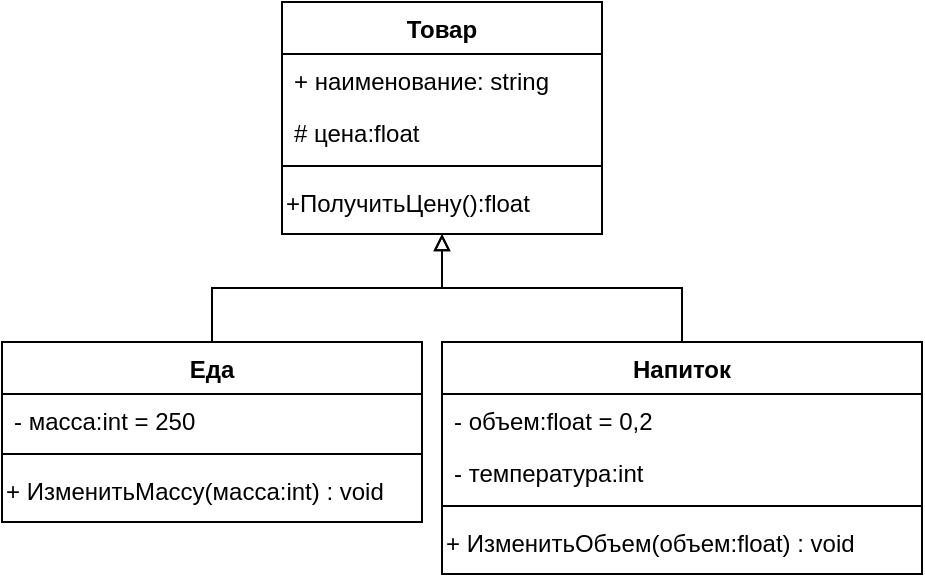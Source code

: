 <mxfile version="23.1.5" type="device" pages="5">
  <diagram id="C5RBs43oDa-KdzZeNtuy" name="Задание 1">
    <mxGraphModel dx="819" dy="482" grid="1" gridSize="10" guides="1" tooltips="1" connect="1" arrows="1" fold="1" page="1" pageScale="1" pageWidth="827" pageHeight="1169" math="0" shadow="0">
      <root>
        <mxCell id="WIyWlLk6GJQsqaUBKTNV-0" />
        <mxCell id="WIyWlLk6GJQsqaUBKTNV-1" parent="WIyWlLk6GJQsqaUBKTNV-0" />
        <mxCell id="UpSmgLi7tkQiklRG89oE-4" value="Товар" style="swimlane;fontStyle=1;align=center;verticalAlign=top;childLayout=stackLayout;horizontal=1;startSize=26;horizontalStack=0;resizeParent=1;resizeParentMax=0;resizeLast=0;collapsible=1;marginBottom=0;whiteSpace=wrap;html=1;" vertex="1" parent="WIyWlLk6GJQsqaUBKTNV-1">
          <mxGeometry x="160" y="30" width="160" height="116" as="geometry" />
        </mxCell>
        <mxCell id="UpSmgLi7tkQiklRG89oE-5" value="+ наименование: string" style="text;strokeColor=none;fillColor=none;align=left;verticalAlign=top;spacingLeft=4;spacingRight=4;overflow=hidden;rotatable=0;points=[[0,0.5],[1,0.5]];portConstraint=eastwest;whiteSpace=wrap;html=1;" vertex="1" parent="UpSmgLi7tkQiklRG89oE-4">
          <mxGeometry y="26" width="160" height="26" as="geometry" />
        </mxCell>
        <mxCell id="UpSmgLi7tkQiklRG89oE-8" value="# цена:float" style="text;strokeColor=none;fillColor=none;align=left;verticalAlign=top;spacingLeft=4;spacingRight=4;overflow=hidden;rotatable=0;points=[[0,0.5],[1,0.5]];portConstraint=eastwest;whiteSpace=wrap;html=1;" vertex="1" parent="UpSmgLi7tkQiklRG89oE-4">
          <mxGeometry y="52" width="160" height="26" as="geometry" />
        </mxCell>
        <mxCell id="UpSmgLi7tkQiklRG89oE-6" value="" style="line;strokeWidth=1;fillColor=none;align=left;verticalAlign=middle;spacingTop=-1;spacingLeft=3;spacingRight=3;rotatable=0;labelPosition=right;points=[];portConstraint=eastwest;strokeColor=inherit;" vertex="1" parent="UpSmgLi7tkQiklRG89oE-4">
          <mxGeometry y="78" width="160" height="8" as="geometry" />
        </mxCell>
        <mxCell id="UpSmgLi7tkQiklRG89oE-23" value="+ПолучитьЦену():float" style="text;html=1;align=left;verticalAlign=middle;whiteSpace=wrap;rounded=0;" vertex="1" parent="UpSmgLi7tkQiklRG89oE-4">
          <mxGeometry y="86" width="160" height="30" as="geometry" />
        </mxCell>
        <mxCell id="UpSmgLi7tkQiklRG89oE-17" style="edgeStyle=orthogonalEdgeStyle;rounded=0;orthogonalLoop=1;jettySize=auto;html=1;exitX=0.5;exitY=0;exitDx=0;exitDy=0;entryX=0.5;entryY=1;entryDx=0;entryDy=0;endArrow=block;endFill=0;" edge="1" parent="WIyWlLk6GJQsqaUBKTNV-1" source="UpSmgLi7tkQiklRG89oE-9" target="UpSmgLi7tkQiklRG89oE-4">
          <mxGeometry relative="1" as="geometry" />
        </mxCell>
        <mxCell id="UpSmgLi7tkQiklRG89oE-9" value="Еда" style="swimlane;fontStyle=1;align=center;verticalAlign=top;childLayout=stackLayout;horizontal=1;startSize=26;horizontalStack=0;resizeParent=1;resizeParentMax=0;resizeLast=0;collapsible=1;marginBottom=0;whiteSpace=wrap;html=1;" vertex="1" parent="WIyWlLk6GJQsqaUBKTNV-1">
          <mxGeometry x="20" y="200" width="210" height="90" as="geometry" />
        </mxCell>
        <mxCell id="UpSmgLi7tkQiklRG89oE-10" value="- масса:int = 250" style="text;strokeColor=none;fillColor=none;align=left;verticalAlign=top;spacingLeft=4;spacingRight=4;overflow=hidden;rotatable=0;points=[[0,0.5],[1,0.5]];portConstraint=eastwest;whiteSpace=wrap;html=1;" vertex="1" parent="UpSmgLi7tkQiklRG89oE-9">
          <mxGeometry y="26" width="210" height="26" as="geometry" />
        </mxCell>
        <mxCell id="UpSmgLi7tkQiklRG89oE-12" value="" style="line;strokeWidth=1;fillColor=none;align=left;verticalAlign=middle;spacingTop=-1;spacingLeft=3;spacingRight=3;rotatable=0;labelPosition=right;points=[];portConstraint=eastwest;strokeColor=inherit;" vertex="1" parent="UpSmgLi7tkQiklRG89oE-9">
          <mxGeometry y="52" width="210" height="8" as="geometry" />
        </mxCell>
        <mxCell id="UpSmgLi7tkQiklRG89oE-15" value="+ ИзменитьМассу(масса:int) : void" style="text;html=1;align=left;verticalAlign=middle;whiteSpace=wrap;rounded=0;" vertex="1" parent="UpSmgLi7tkQiklRG89oE-9">
          <mxGeometry y="60" width="210" height="30" as="geometry" />
        </mxCell>
        <mxCell id="UpSmgLi7tkQiklRG89oE-25" style="edgeStyle=orthogonalEdgeStyle;rounded=0;orthogonalLoop=1;jettySize=auto;html=1;entryX=0.5;entryY=1;entryDx=0;entryDy=0;endArrow=block;endFill=0;" edge="1" parent="WIyWlLk6GJQsqaUBKTNV-1" source="UpSmgLi7tkQiklRG89oE-18" target="UpSmgLi7tkQiklRG89oE-4">
          <mxGeometry relative="1" as="geometry" />
        </mxCell>
        <mxCell id="UpSmgLi7tkQiklRG89oE-18" value="Напиток" style="swimlane;fontStyle=1;align=center;verticalAlign=top;childLayout=stackLayout;horizontal=1;startSize=26;horizontalStack=0;resizeParent=1;resizeParentMax=0;resizeLast=0;collapsible=1;marginBottom=0;whiteSpace=wrap;html=1;" vertex="1" parent="WIyWlLk6GJQsqaUBKTNV-1">
          <mxGeometry x="240" y="200" width="240" height="116" as="geometry" />
        </mxCell>
        <mxCell id="UpSmgLi7tkQiklRG89oE-19" value="- объем:float =&amp;nbsp;0,2" style="text;strokeColor=none;fillColor=none;align=left;verticalAlign=top;spacingLeft=4;spacingRight=4;overflow=hidden;rotatable=0;points=[[0,0.5],[1,0.5]];portConstraint=eastwest;whiteSpace=wrap;html=1;" vertex="1" parent="UpSmgLi7tkQiklRG89oE-18">
          <mxGeometry y="26" width="240" height="26" as="geometry" />
        </mxCell>
        <mxCell id="UpSmgLi7tkQiklRG89oE-22" value="-&amp;nbsp;температура:int" style="text;strokeColor=none;fillColor=none;align=left;verticalAlign=top;spacingLeft=4;spacingRight=4;overflow=hidden;rotatable=0;points=[[0,0.5],[1,0.5]];portConstraint=eastwest;whiteSpace=wrap;html=1;" vertex="1" parent="UpSmgLi7tkQiklRG89oE-18">
          <mxGeometry y="52" width="240" height="26" as="geometry" />
        </mxCell>
        <mxCell id="UpSmgLi7tkQiklRG89oE-20" value="" style="line;strokeWidth=1;fillColor=none;align=left;verticalAlign=middle;spacingTop=-1;spacingLeft=3;spacingRight=3;rotatable=0;labelPosition=right;points=[];portConstraint=eastwest;strokeColor=inherit;" vertex="1" parent="UpSmgLi7tkQiklRG89oE-18">
          <mxGeometry y="78" width="240" height="8" as="geometry" />
        </mxCell>
        <mxCell id="UpSmgLi7tkQiklRG89oE-21" value="+ ИзменитьОбъем(объем:float) : void" style="text;html=1;align=left;verticalAlign=middle;whiteSpace=wrap;rounded=0;" vertex="1" parent="UpSmgLi7tkQiklRG89oE-18">
          <mxGeometry y="86" width="240" height="30" as="geometry" />
        </mxCell>
      </root>
    </mxGraphModel>
  </diagram>
  <diagram name="Задание 2" id="aZrRrmQOeSPZghfXV8CN">
    <mxGraphModel dx="819" dy="482" grid="1" gridSize="10" guides="1" tooltips="1" connect="1" arrows="1" fold="1" page="1" pageScale="1" pageWidth="827" pageHeight="1169" math="0" shadow="0">
      <root>
        <mxCell id="IlRsTec0YE8aEP2KxGU--0" />
        <mxCell id="IlRsTec0YE8aEP2KxGU--1" parent="IlRsTec0YE8aEP2KxGU--0" />
        <mxCell id="IlRsTec0YE8aEP2KxGU--2" value="Товар" style="swimlane;fontStyle=1;align=center;verticalAlign=top;childLayout=stackLayout;horizontal=1;startSize=26;horizontalStack=0;resizeParent=1;resizeParentMax=0;resizeLast=0;collapsible=1;marginBottom=0;whiteSpace=wrap;html=1;" vertex="1" parent="IlRsTec0YE8aEP2KxGU--1">
          <mxGeometry x="160" y="30" width="160" height="116" as="geometry" />
        </mxCell>
        <mxCell id="IlRsTec0YE8aEP2KxGU--3" value="+ наименование: string" style="text;strokeColor=none;fillColor=none;align=left;verticalAlign=top;spacingLeft=4;spacingRight=4;overflow=hidden;rotatable=0;points=[[0,0.5],[1,0.5]];portConstraint=eastwest;whiteSpace=wrap;html=1;" vertex="1" parent="IlRsTec0YE8aEP2KxGU--2">
          <mxGeometry y="26" width="160" height="26" as="geometry" />
        </mxCell>
        <mxCell id="IlRsTec0YE8aEP2KxGU--4" value="# цена:float" style="text;strokeColor=none;fillColor=none;align=left;verticalAlign=top;spacingLeft=4;spacingRight=4;overflow=hidden;rotatable=0;points=[[0,0.5],[1,0.5]];portConstraint=eastwest;whiteSpace=wrap;html=1;" vertex="1" parent="IlRsTec0YE8aEP2KxGU--2">
          <mxGeometry y="52" width="160" height="26" as="geometry" />
        </mxCell>
        <mxCell id="IlRsTec0YE8aEP2KxGU--5" value="" style="line;strokeWidth=1;fillColor=none;align=left;verticalAlign=middle;spacingTop=-1;spacingLeft=3;spacingRight=3;rotatable=0;labelPosition=right;points=[];portConstraint=eastwest;strokeColor=inherit;" vertex="1" parent="IlRsTec0YE8aEP2KxGU--2">
          <mxGeometry y="78" width="160" height="8" as="geometry" />
        </mxCell>
        <mxCell id="IlRsTec0YE8aEP2KxGU--6" value="+ПолучитьЦену():float" style="text;html=1;align=left;verticalAlign=middle;whiteSpace=wrap;rounded=0;" vertex="1" parent="IlRsTec0YE8aEP2KxGU--2">
          <mxGeometry y="86" width="160" height="30" as="geometry" />
        </mxCell>
        <mxCell id="IlRsTec0YE8aEP2KxGU--7" style="edgeStyle=orthogonalEdgeStyle;rounded=0;orthogonalLoop=1;jettySize=auto;html=1;exitX=0.5;exitY=0;exitDx=0;exitDy=0;entryX=0.5;entryY=1;entryDx=0;entryDy=0;endArrow=block;endFill=0;" edge="1" parent="IlRsTec0YE8aEP2KxGU--1" source="IlRsTec0YE8aEP2KxGU--8" target="IlRsTec0YE8aEP2KxGU--2">
          <mxGeometry relative="1" as="geometry" />
        </mxCell>
        <mxCell id="IlRsTec0YE8aEP2KxGU--8" value="Еда" style="swimlane;fontStyle=1;align=center;verticalAlign=top;childLayout=stackLayout;horizontal=1;startSize=26;horizontalStack=0;resizeParent=1;resizeParentMax=0;resizeLast=0;collapsible=1;marginBottom=0;whiteSpace=wrap;html=1;" vertex="1" parent="IlRsTec0YE8aEP2KxGU--1">
          <mxGeometry x="20" y="200" width="210" height="90" as="geometry" />
        </mxCell>
        <mxCell id="IlRsTec0YE8aEP2KxGU--9" value="- масса:int = 250" style="text;strokeColor=none;fillColor=none;align=left;verticalAlign=top;spacingLeft=4;spacingRight=4;overflow=hidden;rotatable=0;points=[[0,0.5],[1,0.5]];portConstraint=eastwest;whiteSpace=wrap;html=1;" vertex="1" parent="IlRsTec0YE8aEP2KxGU--8">
          <mxGeometry y="26" width="210" height="26" as="geometry" />
        </mxCell>
        <mxCell id="IlRsTec0YE8aEP2KxGU--10" value="" style="line;strokeWidth=1;fillColor=none;align=left;verticalAlign=middle;spacingTop=-1;spacingLeft=3;spacingRight=3;rotatable=0;labelPosition=right;points=[];portConstraint=eastwest;strokeColor=inherit;" vertex="1" parent="IlRsTec0YE8aEP2KxGU--8">
          <mxGeometry y="52" width="210" height="8" as="geometry" />
        </mxCell>
        <mxCell id="IlRsTec0YE8aEP2KxGU--11" value="+ ИзменитьМассу(масса:int) : void" style="text;html=1;align=left;verticalAlign=middle;whiteSpace=wrap;rounded=0;" vertex="1" parent="IlRsTec0YE8aEP2KxGU--8">
          <mxGeometry y="60" width="210" height="30" as="geometry" />
        </mxCell>
        <mxCell id="IlRsTec0YE8aEP2KxGU--12" style="edgeStyle=orthogonalEdgeStyle;rounded=0;orthogonalLoop=1;jettySize=auto;html=1;entryX=0.5;entryY=1;entryDx=0;entryDy=0;endArrow=block;endFill=0;" edge="1" parent="IlRsTec0YE8aEP2KxGU--1" source="IlRsTec0YE8aEP2KxGU--13" target="IlRsTec0YE8aEP2KxGU--2">
          <mxGeometry relative="1" as="geometry" />
        </mxCell>
        <mxCell id="IlRsTec0YE8aEP2KxGU--13" value="Напиток" style="swimlane;fontStyle=1;align=center;verticalAlign=top;childLayout=stackLayout;horizontal=1;startSize=26;horizontalStack=0;resizeParent=1;resizeParentMax=0;resizeLast=0;collapsible=1;marginBottom=0;whiteSpace=wrap;html=1;" vertex="1" parent="IlRsTec0YE8aEP2KxGU--1">
          <mxGeometry x="240" y="200" width="240" height="116" as="geometry" />
        </mxCell>
        <mxCell id="IlRsTec0YE8aEP2KxGU--14" value="- объем:float =&amp;nbsp;0,2" style="text;strokeColor=none;fillColor=none;align=left;verticalAlign=top;spacingLeft=4;spacingRight=4;overflow=hidden;rotatable=0;points=[[0,0.5],[1,0.5]];portConstraint=eastwest;whiteSpace=wrap;html=1;" vertex="1" parent="IlRsTec0YE8aEP2KxGU--13">
          <mxGeometry y="26" width="240" height="26" as="geometry" />
        </mxCell>
        <mxCell id="IlRsTec0YE8aEP2KxGU--15" value="-&amp;nbsp;температура:int" style="text;strokeColor=none;fillColor=none;align=left;verticalAlign=top;spacingLeft=4;spacingRight=4;overflow=hidden;rotatable=0;points=[[0,0.5],[1,0.5]];portConstraint=eastwest;whiteSpace=wrap;html=1;" vertex="1" parent="IlRsTec0YE8aEP2KxGU--13">
          <mxGeometry y="52" width="240" height="26" as="geometry" />
        </mxCell>
        <mxCell id="IlRsTec0YE8aEP2KxGU--16" value="" style="line;strokeWidth=1;fillColor=none;align=left;verticalAlign=middle;spacingTop=-1;spacingLeft=3;spacingRight=3;rotatable=0;labelPosition=right;points=[];portConstraint=eastwest;strokeColor=inherit;" vertex="1" parent="IlRsTec0YE8aEP2KxGU--13">
          <mxGeometry y="78" width="240" height="8" as="geometry" />
        </mxCell>
        <mxCell id="IlRsTec0YE8aEP2KxGU--17" value="+ ИзменитьОбъем(объем:float) : void" style="text;html=1;align=left;verticalAlign=middle;whiteSpace=wrap;rounded=0;" vertex="1" parent="IlRsTec0YE8aEP2KxGU--13">
          <mxGeometry y="86" width="240" height="30" as="geometry" />
        </mxCell>
        <mxCell id="IlRsTec0YE8aEP2KxGU--18" value="Заказ" style="swimlane;fontStyle=1;align=center;verticalAlign=top;childLayout=stackLayout;horizontal=1;startSize=26;horizontalStack=0;resizeParent=1;resizeParentMax=0;resizeLast=0;collapsible=1;marginBottom=0;whiteSpace=wrap;html=1;" vertex="1" parent="IlRsTec0YE8aEP2KxGU--1">
          <mxGeometry x="520" y="30" width="230" height="216" as="geometry" />
        </mxCell>
        <mxCell id="IlRsTec0YE8aEP2KxGU--19" value="- номер:int" style="text;strokeColor=none;fillColor=none;align=left;verticalAlign=top;spacingLeft=4;spacingRight=4;overflow=hidden;rotatable=0;points=[[0,0.5],[1,0.5]];portConstraint=eastwest;whiteSpace=wrap;html=1;" vertex="1" parent="IlRsTec0YE8aEP2KxGU--18">
          <mxGeometry y="26" width="230" height="26" as="geometry" />
        </mxCell>
        <mxCell id="IlRsTec0YE8aEP2KxGU--20" value="- дата и время:string" style="text;strokeColor=none;fillColor=none;align=left;verticalAlign=top;spacingLeft=4;spacingRight=4;overflow=hidden;rotatable=0;points=[[0,0.5],[1,0.5]];portConstraint=eastwest;whiteSpace=wrap;html=1;" vertex="1" parent="IlRsTec0YE8aEP2KxGU--18">
          <mxGeometry y="52" width="230" height="26" as="geometry" />
        </mxCell>
        <mxCell id="IlRsTec0YE8aEP2KxGU--21" value="- состав:Товар[ ]" style="text;strokeColor=none;fillColor=none;align=left;verticalAlign=top;spacingLeft=4;spacingRight=4;overflow=hidden;rotatable=0;points=[[0,0.5],[1,0.5]];portConstraint=eastwest;whiteSpace=wrap;html=1;" vertex="1" parent="IlRsTec0YE8aEP2KxGU--18">
          <mxGeometry y="78" width="230" height="26" as="geometry" />
        </mxCell>
        <mxCell id="IlRsTec0YE8aEP2KxGU--22" value="- оплачен:bool = false" style="text;strokeColor=none;fillColor=none;align=left;verticalAlign=top;spacingLeft=4;spacingRight=4;overflow=hidden;rotatable=0;points=[[0,0.5],[1,0.5]];portConstraint=eastwest;whiteSpace=wrap;html=1;" vertex="1" parent="IlRsTec0YE8aEP2KxGU--18">
          <mxGeometry y="104" width="230" height="26" as="geometry" />
        </mxCell>
        <mxCell id="IlRsTec0YE8aEP2KxGU--23" value="" style="line;strokeWidth=1;fillColor=none;align=left;verticalAlign=middle;spacingTop=-1;spacingLeft=3;spacingRight=3;rotatable=0;labelPosition=right;points=[];portConstraint=eastwest;strokeColor=inherit;" vertex="1" parent="IlRsTec0YE8aEP2KxGU--18">
          <mxGeometry y="130" width="230" height="8" as="geometry" />
        </mxCell>
        <mxCell id="IlRsTec0YE8aEP2KxGU--24" value="+ Заказ(товар:Товар)" style="text;strokeColor=none;fillColor=none;align=left;verticalAlign=top;spacingLeft=4;spacingRight=4;overflow=hidden;rotatable=0;points=[[0,0.5],[1,0.5]];portConstraint=eastwest;whiteSpace=wrap;html=1;" vertex="1" parent="IlRsTec0YE8aEP2KxGU--18">
          <mxGeometry y="138" width="230" height="26" as="geometry" />
        </mxCell>
        <mxCell id="IlRsTec0YE8aEP2KxGU--25" value="+ ДобавитьТовар(товар:Товар) : void" style="text;strokeColor=none;fillColor=none;align=left;verticalAlign=top;spacingLeft=4;spacingRight=4;overflow=hidden;rotatable=0;points=[[0,0.5],[1,0.5]];portConstraint=eastwest;whiteSpace=wrap;html=1;" vertex="1" parent="IlRsTec0YE8aEP2KxGU--18">
          <mxGeometry y="164" width="230" height="26" as="geometry" />
        </mxCell>
        <mxCell id="IlRsTec0YE8aEP2KxGU--26" value="+ ВернутьСтоимостьЗаказа() : float" style="text;strokeColor=none;fillColor=none;align=left;verticalAlign=top;spacingLeft=4;spacingRight=4;overflow=hidden;rotatable=0;points=[[0,0.5],[1,0.5]];portConstraint=eastwest;whiteSpace=wrap;html=1;" vertex="1" parent="IlRsTec0YE8aEP2KxGU--18">
          <mxGeometry y="190" width="230" height="26" as="geometry" />
        </mxCell>
        <mxCell id="IlRsTec0YE8aEP2KxGU--27" value="" style="endArrow=diamondThin;endFill=0;endSize=24;html=1;rounded=0;exitX=1.017;exitY=0.143;exitDx=0;exitDy=0;exitPerimeter=0;entryX=-0.02;entryY=0.071;entryDx=0;entryDy=0;entryPerimeter=0;" edge="1" parent="IlRsTec0YE8aEP2KxGU--1" source="IlRsTec0YE8aEP2KxGU--2" target="IlRsTec0YE8aEP2KxGU--18">
          <mxGeometry width="160" relative="1" as="geometry">
            <mxPoint x="350" y="100" as="sourcePoint" />
            <mxPoint x="510" y="100" as="targetPoint" />
          </mxGeometry>
        </mxCell>
      </root>
    </mxGraphModel>
  </diagram>
  <diagram name="Задание 3" id="PL2bdebLEJ6r2JoxXGpS">
    <mxGraphModel dx="1434" dy="844" grid="1" gridSize="10" guides="1" tooltips="1" connect="1" arrows="1" fold="1" page="1" pageScale="1" pageWidth="827" pageHeight="1169" math="0" shadow="0">
      <root>
        <mxCell id="nW-jXZeYLNGNbUtprCuv-0" />
        <mxCell id="nW-jXZeYLNGNbUtprCuv-1" parent="nW-jXZeYLNGNbUtprCuv-0" />
        <mxCell id="nW-jXZeYLNGNbUtprCuv-2" value="Товар" style="swimlane;fontStyle=1;align=center;verticalAlign=top;childLayout=stackLayout;horizontal=1;startSize=26;horizontalStack=0;resizeParent=1;resizeParentMax=0;resizeLast=0;collapsible=1;marginBottom=0;whiteSpace=wrap;html=1;" vertex="1" parent="nW-jXZeYLNGNbUtprCuv-1">
          <mxGeometry x="40" y="30" width="440" height="172" as="geometry" />
        </mxCell>
        <mxCell id="nW-jXZeYLNGNbUtprCuv-3" value="+ наименование: string" style="text;strokeColor=none;fillColor=none;align=left;verticalAlign=top;spacingLeft=4;spacingRight=4;overflow=hidden;rotatable=0;points=[[0,0.5],[1,0.5]];portConstraint=eastwest;whiteSpace=wrap;html=1;" vertex="1" parent="nW-jXZeYLNGNbUtprCuv-2">
          <mxGeometry y="26" width="440" height="26" as="geometry" />
        </mxCell>
        <mxCell id="nW-jXZeYLNGNbUtprCuv-4" value="# цена:float" style="text;strokeColor=none;fillColor=none;align=left;verticalAlign=top;spacingLeft=4;spacingRight=4;overflow=hidden;rotatable=0;points=[[0,0.5],[1,0.5]];portConstraint=eastwest;whiteSpace=wrap;html=1;" vertex="1" parent="nW-jXZeYLNGNbUtprCuv-2">
          <mxGeometry y="52" width="440" height="26" as="geometry" />
        </mxCell>
        <mxCell id="QoxyMKxS4EFYWKA_JZD_-5" value="+ соств:Ингредиент[ ]" style="text;strokeColor=none;fillColor=none;align=left;verticalAlign=top;spacingLeft=4;spacingRight=4;overflow=hidden;rotatable=0;points=[[0,0.5],[1,0.5]];portConstraint=eastwest;whiteSpace=wrap;html=1;" vertex="1" parent="nW-jXZeYLNGNbUtprCuv-2">
          <mxGeometry y="78" width="440" height="26" as="geometry" />
        </mxCell>
        <mxCell id="nW-jXZeYLNGNbUtprCuv-5" value="" style="line;strokeWidth=1;fillColor=none;align=left;verticalAlign=middle;spacingTop=-1;spacingLeft=3;spacingRight=3;rotatable=0;labelPosition=right;points=[];portConstraint=eastwest;strokeColor=inherit;" vertex="1" parent="nW-jXZeYLNGNbUtprCuv-2">
          <mxGeometry y="104" width="440" height="8" as="geometry" />
        </mxCell>
        <mxCell id="nW-jXZeYLNGNbUtprCuv-6" value="+ ПолучитьЦену():float" style="text;html=1;align=left;verticalAlign=middle;whiteSpace=wrap;rounded=0;" vertex="1" parent="nW-jXZeYLNGNbUtprCuv-2">
          <mxGeometry y="112" width="440" height="30" as="geometry" />
        </mxCell>
        <mxCell id="QoxyMKxS4EFYWKA_JZD_-6" value="+ ДобавитьИнгредиент(наименование:string, количество:int) : void" style="text;html=1;align=left;verticalAlign=middle;whiteSpace=wrap;rounded=0;" vertex="1" parent="nW-jXZeYLNGNbUtprCuv-2">
          <mxGeometry y="142" width="440" height="30" as="geometry" />
        </mxCell>
        <mxCell id="nW-jXZeYLNGNbUtprCuv-7" style="edgeStyle=orthogonalEdgeStyle;rounded=0;orthogonalLoop=1;jettySize=auto;html=1;exitX=0.5;exitY=0;exitDx=0;exitDy=0;entryX=0.5;entryY=1;entryDx=0;entryDy=0;endArrow=block;endFill=0;" edge="1" parent="nW-jXZeYLNGNbUtprCuv-1" source="nW-jXZeYLNGNbUtprCuv-8" target="nW-jXZeYLNGNbUtprCuv-2">
          <mxGeometry relative="1" as="geometry" />
        </mxCell>
        <mxCell id="nW-jXZeYLNGNbUtprCuv-8" value="Еда" style="swimlane;fontStyle=1;align=center;verticalAlign=top;childLayout=stackLayout;horizontal=1;startSize=26;horizontalStack=0;resizeParent=1;resizeParentMax=0;resizeLast=0;collapsible=1;marginBottom=0;whiteSpace=wrap;html=1;" vertex="1" parent="nW-jXZeYLNGNbUtprCuv-1">
          <mxGeometry x="20" y="390" width="210" height="90" as="geometry" />
        </mxCell>
        <mxCell id="nW-jXZeYLNGNbUtprCuv-9" value="- масса:int = 250" style="text;strokeColor=none;fillColor=none;align=left;verticalAlign=top;spacingLeft=4;spacingRight=4;overflow=hidden;rotatable=0;points=[[0,0.5],[1,0.5]];portConstraint=eastwest;whiteSpace=wrap;html=1;" vertex="1" parent="nW-jXZeYLNGNbUtprCuv-8">
          <mxGeometry y="26" width="210" height="26" as="geometry" />
        </mxCell>
        <mxCell id="nW-jXZeYLNGNbUtprCuv-10" value="" style="line;strokeWidth=1;fillColor=none;align=left;verticalAlign=middle;spacingTop=-1;spacingLeft=3;spacingRight=3;rotatable=0;labelPosition=right;points=[];portConstraint=eastwest;strokeColor=inherit;" vertex="1" parent="nW-jXZeYLNGNbUtprCuv-8">
          <mxGeometry y="52" width="210" height="8" as="geometry" />
        </mxCell>
        <mxCell id="nW-jXZeYLNGNbUtprCuv-11" value="+ ИзменитьМассу(масса:int) : void" style="text;html=1;align=left;verticalAlign=middle;whiteSpace=wrap;rounded=0;" vertex="1" parent="nW-jXZeYLNGNbUtprCuv-8">
          <mxGeometry y="60" width="210" height="30" as="geometry" />
        </mxCell>
        <mxCell id="nW-jXZeYLNGNbUtprCuv-12" style="edgeStyle=orthogonalEdgeStyle;rounded=0;orthogonalLoop=1;jettySize=auto;html=1;entryX=0.5;entryY=1;entryDx=0;entryDy=0;endArrow=block;endFill=0;" edge="1" parent="nW-jXZeYLNGNbUtprCuv-1" source="nW-jXZeYLNGNbUtprCuv-13" target="nW-jXZeYLNGNbUtprCuv-2">
          <mxGeometry relative="1" as="geometry" />
        </mxCell>
        <mxCell id="nW-jXZeYLNGNbUtprCuv-13" value="Напиток" style="swimlane;fontStyle=1;align=center;verticalAlign=top;childLayout=stackLayout;horizontal=1;startSize=26;horizontalStack=0;resizeParent=1;resizeParentMax=0;resizeLast=0;collapsible=1;marginBottom=0;whiteSpace=wrap;html=1;" vertex="1" parent="nW-jXZeYLNGNbUtprCuv-1">
          <mxGeometry x="240" y="390" width="240" height="116" as="geometry" />
        </mxCell>
        <mxCell id="nW-jXZeYLNGNbUtprCuv-14" value="- объем:float =&amp;nbsp;0,2" style="text;strokeColor=none;fillColor=none;align=left;verticalAlign=top;spacingLeft=4;spacingRight=4;overflow=hidden;rotatable=0;points=[[0,0.5],[1,0.5]];portConstraint=eastwest;whiteSpace=wrap;html=1;" vertex="1" parent="nW-jXZeYLNGNbUtprCuv-13">
          <mxGeometry y="26" width="240" height="26" as="geometry" />
        </mxCell>
        <mxCell id="nW-jXZeYLNGNbUtprCuv-15" value="-&amp;nbsp;температура:int" style="text;strokeColor=none;fillColor=none;align=left;verticalAlign=top;spacingLeft=4;spacingRight=4;overflow=hidden;rotatable=0;points=[[0,0.5],[1,0.5]];portConstraint=eastwest;whiteSpace=wrap;html=1;" vertex="1" parent="nW-jXZeYLNGNbUtprCuv-13">
          <mxGeometry y="52" width="240" height="26" as="geometry" />
        </mxCell>
        <mxCell id="nW-jXZeYLNGNbUtprCuv-16" value="" style="line;strokeWidth=1;fillColor=none;align=left;verticalAlign=middle;spacingTop=-1;spacingLeft=3;spacingRight=3;rotatable=0;labelPosition=right;points=[];portConstraint=eastwest;strokeColor=inherit;" vertex="1" parent="nW-jXZeYLNGNbUtprCuv-13">
          <mxGeometry y="78" width="240" height="8" as="geometry" />
        </mxCell>
        <mxCell id="nW-jXZeYLNGNbUtprCuv-17" value="+ ИзменитьОбъем(объем:float) : void" style="text;html=1;align=left;verticalAlign=middle;whiteSpace=wrap;rounded=0;" vertex="1" parent="nW-jXZeYLNGNbUtprCuv-13">
          <mxGeometry y="86" width="240" height="30" as="geometry" />
        </mxCell>
        <mxCell id="nW-jXZeYLNGNbUtprCuv-18" value="Заказ" style="swimlane;fontStyle=1;align=center;verticalAlign=top;childLayout=stackLayout;horizontal=1;startSize=26;horizontalStack=0;resizeParent=1;resizeParentMax=0;resizeLast=0;collapsible=1;marginBottom=0;whiteSpace=wrap;html=1;" vertex="1" parent="nW-jXZeYLNGNbUtprCuv-1">
          <mxGeometry x="597" y="30" width="230" height="216" as="geometry" />
        </mxCell>
        <mxCell id="nW-jXZeYLNGNbUtprCuv-19" value="+ номер:int" style="text;strokeColor=none;fillColor=none;align=left;verticalAlign=top;spacingLeft=4;spacingRight=4;overflow=hidden;rotatable=0;points=[[0,0.5],[1,0.5]];portConstraint=eastwest;whiteSpace=wrap;html=1;" vertex="1" parent="nW-jXZeYLNGNbUtprCuv-18">
          <mxGeometry y="26" width="230" height="26" as="geometry" />
        </mxCell>
        <mxCell id="nW-jXZeYLNGNbUtprCuv-20" value="+ дата и время:string" style="text;strokeColor=none;fillColor=none;align=left;verticalAlign=top;spacingLeft=4;spacingRight=4;overflow=hidden;rotatable=0;points=[[0,0.5],[1,0.5]];portConstraint=eastwest;whiteSpace=wrap;html=1;" vertex="1" parent="nW-jXZeYLNGNbUtprCuv-18">
          <mxGeometry y="52" width="230" height="26" as="geometry" />
        </mxCell>
        <mxCell id="nW-jXZeYLNGNbUtprCuv-21" value="+ состав:Товар[ ]" style="text;strokeColor=none;fillColor=none;align=left;verticalAlign=top;spacingLeft=4;spacingRight=4;overflow=hidden;rotatable=0;points=[[0,0.5],[1,0.5]];portConstraint=eastwest;whiteSpace=wrap;html=1;" vertex="1" parent="nW-jXZeYLNGNbUtprCuv-18">
          <mxGeometry y="78" width="230" height="26" as="geometry" />
        </mxCell>
        <mxCell id="nW-jXZeYLNGNbUtprCuv-22" value="+ оплачен:bool = false" style="text;strokeColor=none;fillColor=none;align=left;verticalAlign=top;spacingLeft=4;spacingRight=4;overflow=hidden;rotatable=0;points=[[0,0.5],[1,0.5]];portConstraint=eastwest;whiteSpace=wrap;html=1;" vertex="1" parent="nW-jXZeYLNGNbUtprCuv-18">
          <mxGeometry y="104" width="230" height="26" as="geometry" />
        </mxCell>
        <mxCell id="nW-jXZeYLNGNbUtprCuv-23" value="" style="line;strokeWidth=1;fillColor=none;align=left;verticalAlign=middle;spacingTop=-1;spacingLeft=3;spacingRight=3;rotatable=0;labelPosition=right;points=[];portConstraint=eastwest;strokeColor=inherit;" vertex="1" parent="nW-jXZeYLNGNbUtprCuv-18">
          <mxGeometry y="130" width="230" height="8" as="geometry" />
        </mxCell>
        <mxCell id="nW-jXZeYLNGNbUtprCuv-24" value="+ Заказ(товар:Товар)" style="text;strokeColor=none;fillColor=none;align=left;verticalAlign=top;spacingLeft=4;spacingRight=4;overflow=hidden;rotatable=0;points=[[0,0.5],[1,0.5]];portConstraint=eastwest;whiteSpace=wrap;html=1;" vertex="1" parent="nW-jXZeYLNGNbUtprCuv-18">
          <mxGeometry y="138" width="230" height="26" as="geometry" />
        </mxCell>
        <mxCell id="nW-jXZeYLNGNbUtprCuv-25" value="+ ДобавитьТовар(товар:Товар) : void" style="text;strokeColor=none;fillColor=none;align=left;verticalAlign=top;spacingLeft=4;spacingRight=4;overflow=hidden;rotatable=0;points=[[0,0.5],[1,0.5]];portConstraint=eastwest;whiteSpace=wrap;html=1;" vertex="1" parent="nW-jXZeYLNGNbUtprCuv-18">
          <mxGeometry y="164" width="230" height="26" as="geometry" />
        </mxCell>
        <mxCell id="nW-jXZeYLNGNbUtprCuv-26" value="+ ВернутьСтоимостьЗаказа() : float" style="text;strokeColor=none;fillColor=none;align=left;verticalAlign=top;spacingLeft=4;spacingRight=4;overflow=hidden;rotatable=0;points=[[0,0.5],[1,0.5]];portConstraint=eastwest;whiteSpace=wrap;html=1;" vertex="1" parent="nW-jXZeYLNGNbUtprCuv-18">
          <mxGeometry y="190" width="230" height="26" as="geometry" />
        </mxCell>
        <mxCell id="nW-jXZeYLNGNbUtprCuv-27" value="" style="endArrow=diamondThin;endFill=0;endSize=24;html=1;rounded=0;entryX=0;entryY=0.074;entryDx=0;entryDy=0;entryPerimeter=0;exitX=1.007;exitY=0.099;exitDx=0;exitDy=0;exitPerimeter=0;" edge="1" parent="nW-jXZeYLNGNbUtprCuv-1" source="nW-jXZeYLNGNbUtprCuv-2" target="nW-jXZeYLNGNbUtprCuv-18">
          <mxGeometry width="160" relative="1" as="geometry">
            <mxPoint x="350" y="100" as="sourcePoint" />
            <mxPoint x="510" y="100" as="targetPoint" />
          </mxGeometry>
        </mxCell>
        <mxCell id="QoxyMKxS4EFYWKA_JZD_-0" value="Ингредиент" style="swimlane;fontStyle=1;align=center;verticalAlign=top;childLayout=stackLayout;horizontal=1;startSize=26;horizontalStack=0;resizeParent=1;resizeParentMax=0;resizeLast=0;collapsible=1;marginBottom=0;whiteSpace=wrap;html=1;" vertex="1" parent="nW-jXZeYLNGNbUtprCuv-1">
          <mxGeometry x="590" y="316" width="160" height="112" as="geometry" />
        </mxCell>
        <mxCell id="QoxyMKxS4EFYWKA_JZD_-1" value="+ наименование:string" style="text;strokeColor=none;fillColor=none;align=left;verticalAlign=top;spacingLeft=4;spacingRight=4;overflow=hidden;rotatable=0;points=[[0,0.5],[1,0.5]];portConstraint=eastwest;whiteSpace=wrap;html=1;" vertex="1" parent="QoxyMKxS4EFYWKA_JZD_-0">
          <mxGeometry y="26" width="160" height="26" as="geometry" />
        </mxCell>
        <mxCell id="QoxyMKxS4EFYWKA_JZD_-4" value="+ количество:int" style="text;strokeColor=none;fillColor=none;align=left;verticalAlign=top;spacingLeft=4;spacingRight=4;overflow=hidden;rotatable=0;points=[[0,0.5],[1,0.5]];portConstraint=eastwest;whiteSpace=wrap;html=1;" vertex="1" parent="QoxyMKxS4EFYWKA_JZD_-0">
          <mxGeometry y="52" width="160" height="26" as="geometry" />
        </mxCell>
        <mxCell id="QoxyMKxS4EFYWKA_JZD_-2" value="" style="line;strokeWidth=1;fillColor=none;align=left;verticalAlign=middle;spacingTop=-1;spacingLeft=3;spacingRight=3;rotatable=0;labelPosition=right;points=[];portConstraint=eastwest;strokeColor=inherit;" vertex="1" parent="QoxyMKxS4EFYWKA_JZD_-0">
          <mxGeometry y="78" width="160" height="8" as="geometry" />
        </mxCell>
        <mxCell id="QoxyMKxS4EFYWKA_JZD_-3" value="+ method(type): type" style="text;strokeColor=none;fillColor=none;align=left;verticalAlign=top;spacingLeft=4;spacingRight=4;overflow=hidden;rotatable=0;points=[[0,0.5],[1,0.5]];portConstraint=eastwest;whiteSpace=wrap;html=1;" vertex="1" parent="QoxyMKxS4EFYWKA_JZD_-0">
          <mxGeometry y="86" width="160" height="26" as="geometry" />
        </mxCell>
        <mxCell id="QoxyMKxS4EFYWKA_JZD_-8" value="1...10" style="text;html=1;align=center;verticalAlign=middle;whiteSpace=wrap;rounded=0;" vertex="1" parent="nW-jXZeYLNGNbUtprCuv-1">
          <mxGeometry x="530" y="340" width="60" height="30" as="geometry" />
        </mxCell>
        <mxCell id="QoxyMKxS4EFYWKA_JZD_-9" value="" style="endArrow=diamondThin;endFill=1;endSize=24;html=1;rounded=0;entryX=1;entryY=0.5;entryDx=0;entryDy=0;edgeStyle=orthogonalEdgeStyle;" edge="1" parent="nW-jXZeYLNGNbUtprCuv-1" source="QoxyMKxS4EFYWKA_JZD_-0" target="QoxyMKxS4EFYWKA_JZD_-5">
          <mxGeometry width="160" relative="1" as="geometry">
            <mxPoint x="490" y="260" as="sourcePoint" />
            <mxPoint x="650" y="260" as="targetPoint" />
            <Array as="points">
              <mxPoint x="520" y="372" />
              <mxPoint x="520" y="121" />
            </Array>
          </mxGeometry>
        </mxCell>
      </root>
    </mxGraphModel>
  </diagram>
  <diagram name="Задание 4" id="hhhEQTOq2K4RHRXoUO3p">
    <mxGraphModel dx="1434" dy="844" grid="1" gridSize="10" guides="1" tooltips="1" connect="1" arrows="1" fold="1" page="1" pageScale="1" pageWidth="827" pageHeight="1169" math="0" shadow="0">
      <root>
        <mxCell id="XZJhL3Mygh4L7jXbStJ3-0" />
        <mxCell id="XZJhL3Mygh4L7jXbStJ3-1" parent="XZJhL3Mygh4L7jXbStJ3-0" />
        <mxCell id="E1jBk3ZChzlqKjFYtDaE-5" style="edgeStyle=orthogonalEdgeStyle;rounded=0;orthogonalLoop=1;jettySize=auto;html=1;dashed=1;endArrow=block;endFill=0;" edge="1" parent="XZJhL3Mygh4L7jXbStJ3-1" source="XZJhL3Mygh4L7jXbStJ3-2" target="E1jBk3ZChzlqKjFYtDaE-0">
          <mxGeometry relative="1" as="geometry">
            <Array as="points">
              <mxPoint x="250" y="240" />
              <mxPoint x="414" y="240" />
            </Array>
          </mxGeometry>
        </mxCell>
        <mxCell id="XZJhL3Mygh4L7jXbStJ3-2" value="Товар" style="swimlane;fontStyle=1;align=center;verticalAlign=top;childLayout=stackLayout;horizontal=1;startSize=26;horizontalStack=0;resizeParent=1;resizeParentMax=0;resizeLast=0;collapsible=1;marginBottom=0;whiteSpace=wrap;html=1;" vertex="1" parent="XZJhL3Mygh4L7jXbStJ3-1">
          <mxGeometry x="30" y="360" width="440" height="172" as="geometry" />
        </mxCell>
        <mxCell id="XZJhL3Mygh4L7jXbStJ3-3" value="+ наименование: string" style="text;strokeColor=none;fillColor=none;align=left;verticalAlign=top;spacingLeft=4;spacingRight=4;overflow=hidden;rotatable=0;points=[[0,0.5],[1,0.5]];portConstraint=eastwest;whiteSpace=wrap;html=1;" vertex="1" parent="XZJhL3Mygh4L7jXbStJ3-2">
          <mxGeometry y="26" width="440" height="26" as="geometry" />
        </mxCell>
        <mxCell id="XZJhL3Mygh4L7jXbStJ3-4" value="# цена:float" style="text;strokeColor=none;fillColor=none;align=left;verticalAlign=top;spacingLeft=4;spacingRight=4;overflow=hidden;rotatable=0;points=[[0,0.5],[1,0.5]];portConstraint=eastwest;whiteSpace=wrap;html=1;" vertex="1" parent="XZJhL3Mygh4L7jXbStJ3-2">
          <mxGeometry y="52" width="440" height="26" as="geometry" />
        </mxCell>
        <mxCell id="XZJhL3Mygh4L7jXbStJ3-5" value="+ соств:Ингредиент[ ]" style="text;strokeColor=none;fillColor=none;align=left;verticalAlign=top;spacingLeft=4;spacingRight=4;overflow=hidden;rotatable=0;points=[[0,0.5],[1,0.5]];portConstraint=eastwest;whiteSpace=wrap;html=1;" vertex="1" parent="XZJhL3Mygh4L7jXbStJ3-2">
          <mxGeometry y="78" width="440" height="26" as="geometry" />
        </mxCell>
        <mxCell id="XZJhL3Mygh4L7jXbStJ3-6" value="" style="line;strokeWidth=1;fillColor=none;align=left;verticalAlign=middle;spacingTop=-1;spacingLeft=3;spacingRight=3;rotatable=0;labelPosition=right;points=[];portConstraint=eastwest;strokeColor=inherit;" vertex="1" parent="XZJhL3Mygh4L7jXbStJ3-2">
          <mxGeometry y="104" width="440" height="8" as="geometry" />
        </mxCell>
        <mxCell id="XZJhL3Mygh4L7jXbStJ3-7" value="+ ПолучитьЦену():float" style="text;html=1;align=left;verticalAlign=middle;whiteSpace=wrap;rounded=0;" vertex="1" parent="XZJhL3Mygh4L7jXbStJ3-2">
          <mxGeometry y="112" width="440" height="30" as="geometry" />
        </mxCell>
        <mxCell id="XZJhL3Mygh4L7jXbStJ3-8" value="+ ДобавитьИнгредиент(наименование:string, количество:int) : void" style="text;html=1;align=left;verticalAlign=middle;whiteSpace=wrap;rounded=0;" vertex="1" parent="XZJhL3Mygh4L7jXbStJ3-2">
          <mxGeometry y="142" width="440" height="30" as="geometry" />
        </mxCell>
        <mxCell id="XZJhL3Mygh4L7jXbStJ3-9" style="edgeStyle=orthogonalEdgeStyle;rounded=0;orthogonalLoop=1;jettySize=auto;html=1;exitX=0.5;exitY=0;exitDx=0;exitDy=0;entryX=0.5;entryY=1;entryDx=0;entryDy=0;endArrow=block;endFill=0;" edge="1" parent="XZJhL3Mygh4L7jXbStJ3-1" source="XZJhL3Mygh4L7jXbStJ3-10" target="XZJhL3Mygh4L7jXbStJ3-2">
          <mxGeometry relative="1" as="geometry" />
        </mxCell>
        <mxCell id="XZJhL3Mygh4L7jXbStJ3-10" value="Еда" style="swimlane;fontStyle=1;align=center;verticalAlign=top;childLayout=stackLayout;horizontal=1;startSize=26;horizontalStack=0;resizeParent=1;resizeParentMax=0;resizeLast=0;collapsible=1;marginBottom=0;whiteSpace=wrap;html=1;" vertex="1" parent="XZJhL3Mygh4L7jXbStJ3-1">
          <mxGeometry x="10" y="720" width="210" height="90" as="geometry" />
        </mxCell>
        <mxCell id="XZJhL3Mygh4L7jXbStJ3-11" value="- масса:int = 250" style="text;strokeColor=none;fillColor=none;align=left;verticalAlign=top;spacingLeft=4;spacingRight=4;overflow=hidden;rotatable=0;points=[[0,0.5],[1,0.5]];portConstraint=eastwest;whiteSpace=wrap;html=1;" vertex="1" parent="XZJhL3Mygh4L7jXbStJ3-10">
          <mxGeometry y="26" width="210" height="26" as="geometry" />
        </mxCell>
        <mxCell id="XZJhL3Mygh4L7jXbStJ3-12" value="" style="line;strokeWidth=1;fillColor=none;align=left;verticalAlign=middle;spacingTop=-1;spacingLeft=3;spacingRight=3;rotatable=0;labelPosition=right;points=[];portConstraint=eastwest;strokeColor=inherit;" vertex="1" parent="XZJhL3Mygh4L7jXbStJ3-10">
          <mxGeometry y="52" width="210" height="8" as="geometry" />
        </mxCell>
        <mxCell id="XZJhL3Mygh4L7jXbStJ3-13" value="+ ИзменитьМассу(масса:int) : void" style="text;html=1;align=left;verticalAlign=middle;whiteSpace=wrap;rounded=0;" vertex="1" parent="XZJhL3Mygh4L7jXbStJ3-10">
          <mxGeometry y="60" width="210" height="30" as="geometry" />
        </mxCell>
        <mxCell id="XZJhL3Mygh4L7jXbStJ3-14" style="edgeStyle=orthogonalEdgeStyle;rounded=0;orthogonalLoop=1;jettySize=auto;html=1;entryX=0.5;entryY=1;entryDx=0;entryDy=0;endArrow=block;endFill=0;" edge="1" parent="XZJhL3Mygh4L7jXbStJ3-1" source="XZJhL3Mygh4L7jXbStJ3-15" target="XZJhL3Mygh4L7jXbStJ3-2">
          <mxGeometry relative="1" as="geometry" />
        </mxCell>
        <mxCell id="XZJhL3Mygh4L7jXbStJ3-15" value="Напиток" style="swimlane;fontStyle=1;align=center;verticalAlign=top;childLayout=stackLayout;horizontal=1;startSize=26;horizontalStack=0;resizeParent=1;resizeParentMax=0;resizeLast=0;collapsible=1;marginBottom=0;whiteSpace=wrap;html=1;" vertex="1" parent="XZJhL3Mygh4L7jXbStJ3-1">
          <mxGeometry x="230" y="720" width="240" height="116" as="geometry" />
        </mxCell>
        <mxCell id="XZJhL3Mygh4L7jXbStJ3-16" value="- объем:float =&amp;nbsp;0,2" style="text;strokeColor=none;fillColor=none;align=left;verticalAlign=top;spacingLeft=4;spacingRight=4;overflow=hidden;rotatable=0;points=[[0,0.5],[1,0.5]];portConstraint=eastwest;whiteSpace=wrap;html=1;" vertex="1" parent="XZJhL3Mygh4L7jXbStJ3-15">
          <mxGeometry y="26" width="240" height="26" as="geometry" />
        </mxCell>
        <mxCell id="XZJhL3Mygh4L7jXbStJ3-17" value="-&amp;nbsp;температура:int" style="text;strokeColor=none;fillColor=none;align=left;verticalAlign=top;spacingLeft=4;spacingRight=4;overflow=hidden;rotatable=0;points=[[0,0.5],[1,0.5]];portConstraint=eastwest;whiteSpace=wrap;html=1;" vertex="1" parent="XZJhL3Mygh4L7jXbStJ3-15">
          <mxGeometry y="52" width="240" height="26" as="geometry" />
        </mxCell>
        <mxCell id="XZJhL3Mygh4L7jXbStJ3-18" value="" style="line;strokeWidth=1;fillColor=none;align=left;verticalAlign=middle;spacingTop=-1;spacingLeft=3;spacingRight=3;rotatable=0;labelPosition=right;points=[];portConstraint=eastwest;strokeColor=inherit;" vertex="1" parent="XZJhL3Mygh4L7jXbStJ3-15">
          <mxGeometry y="78" width="240" height="8" as="geometry" />
        </mxCell>
        <mxCell id="XZJhL3Mygh4L7jXbStJ3-19" value="+ ИзменитьОбъем(объем:float) : void" style="text;html=1;align=left;verticalAlign=middle;whiteSpace=wrap;rounded=0;" vertex="1" parent="XZJhL3Mygh4L7jXbStJ3-15">
          <mxGeometry y="86" width="240" height="30" as="geometry" />
        </mxCell>
        <mxCell id="E1jBk3ZChzlqKjFYtDaE-6" style="edgeStyle=orthogonalEdgeStyle;rounded=0;orthogonalLoop=1;jettySize=auto;html=1;dashed=1;endArrow=block;endFill=0;" edge="1" parent="XZJhL3Mygh4L7jXbStJ3-1" source="XZJhL3Mygh4L7jXbStJ3-20" target="E1jBk3ZChzlqKjFYtDaE-0">
          <mxGeometry relative="1" as="geometry">
            <Array as="points">
              <mxPoint x="702" y="240" />
              <mxPoint x="414" y="240" />
            </Array>
          </mxGeometry>
        </mxCell>
        <mxCell id="XZJhL3Mygh4L7jXbStJ3-20" value="Заказ" style="swimlane;fontStyle=1;align=center;verticalAlign=top;childLayout=stackLayout;horizontal=1;startSize=26;horizontalStack=0;resizeParent=1;resizeParentMax=0;resizeLast=0;collapsible=1;marginBottom=0;whiteSpace=wrap;html=1;" vertex="1" parent="XZJhL3Mygh4L7jXbStJ3-1">
          <mxGeometry x="587" y="360" width="230" height="216" as="geometry" />
        </mxCell>
        <mxCell id="XZJhL3Mygh4L7jXbStJ3-21" value="+ номер:int" style="text;strokeColor=none;fillColor=none;align=left;verticalAlign=top;spacingLeft=4;spacingRight=4;overflow=hidden;rotatable=0;points=[[0,0.5],[1,0.5]];portConstraint=eastwest;whiteSpace=wrap;html=1;" vertex="1" parent="XZJhL3Mygh4L7jXbStJ3-20">
          <mxGeometry y="26" width="230" height="26" as="geometry" />
        </mxCell>
        <mxCell id="XZJhL3Mygh4L7jXbStJ3-22" value="+ дата и время:string" style="text;strokeColor=none;fillColor=none;align=left;verticalAlign=top;spacingLeft=4;spacingRight=4;overflow=hidden;rotatable=0;points=[[0,0.5],[1,0.5]];portConstraint=eastwest;whiteSpace=wrap;html=1;" vertex="1" parent="XZJhL3Mygh4L7jXbStJ3-20">
          <mxGeometry y="52" width="230" height="26" as="geometry" />
        </mxCell>
        <mxCell id="XZJhL3Mygh4L7jXbStJ3-23" value="+ состав:Товар[ ]" style="text;strokeColor=none;fillColor=none;align=left;verticalAlign=top;spacingLeft=4;spacingRight=4;overflow=hidden;rotatable=0;points=[[0,0.5],[1,0.5]];portConstraint=eastwest;whiteSpace=wrap;html=1;" vertex="1" parent="XZJhL3Mygh4L7jXbStJ3-20">
          <mxGeometry y="78" width="230" height="26" as="geometry" />
        </mxCell>
        <mxCell id="XZJhL3Mygh4L7jXbStJ3-24" value="+ оплачен:bool = false" style="text;strokeColor=none;fillColor=none;align=left;verticalAlign=top;spacingLeft=4;spacingRight=4;overflow=hidden;rotatable=0;points=[[0,0.5],[1,0.5]];portConstraint=eastwest;whiteSpace=wrap;html=1;" vertex="1" parent="XZJhL3Mygh4L7jXbStJ3-20">
          <mxGeometry y="104" width="230" height="26" as="geometry" />
        </mxCell>
        <mxCell id="XZJhL3Mygh4L7jXbStJ3-25" value="" style="line;strokeWidth=1;fillColor=none;align=left;verticalAlign=middle;spacingTop=-1;spacingLeft=3;spacingRight=3;rotatable=0;labelPosition=right;points=[];portConstraint=eastwest;strokeColor=inherit;" vertex="1" parent="XZJhL3Mygh4L7jXbStJ3-20">
          <mxGeometry y="130" width="230" height="8" as="geometry" />
        </mxCell>
        <mxCell id="XZJhL3Mygh4L7jXbStJ3-26" value="+ Заказ(товар:Товар)" style="text;strokeColor=none;fillColor=none;align=left;verticalAlign=top;spacingLeft=4;spacingRight=4;overflow=hidden;rotatable=0;points=[[0,0.5],[1,0.5]];portConstraint=eastwest;whiteSpace=wrap;html=1;" vertex="1" parent="XZJhL3Mygh4L7jXbStJ3-20">
          <mxGeometry y="138" width="230" height="26" as="geometry" />
        </mxCell>
        <mxCell id="XZJhL3Mygh4L7jXbStJ3-27" value="+ ДобавитьТовар(товар:Товар) : void" style="text;strokeColor=none;fillColor=none;align=left;verticalAlign=top;spacingLeft=4;spacingRight=4;overflow=hidden;rotatable=0;points=[[0,0.5],[1,0.5]];portConstraint=eastwest;whiteSpace=wrap;html=1;" vertex="1" parent="XZJhL3Mygh4L7jXbStJ3-20">
          <mxGeometry y="164" width="230" height="26" as="geometry" />
        </mxCell>
        <mxCell id="XZJhL3Mygh4L7jXbStJ3-28" value="+ ВернутьСтоимостьЗаказа() : float" style="text;strokeColor=none;fillColor=none;align=left;verticalAlign=top;spacingLeft=4;spacingRight=4;overflow=hidden;rotatable=0;points=[[0,0.5],[1,0.5]];portConstraint=eastwest;whiteSpace=wrap;html=1;" vertex="1" parent="XZJhL3Mygh4L7jXbStJ3-20">
          <mxGeometry y="190" width="230" height="26" as="geometry" />
        </mxCell>
        <mxCell id="XZJhL3Mygh4L7jXbStJ3-29" value="" style="endArrow=diamondThin;endFill=0;endSize=24;html=1;rounded=0;entryX=0;entryY=0.074;entryDx=0;entryDy=0;entryPerimeter=0;exitX=1.007;exitY=0.099;exitDx=0;exitDy=0;exitPerimeter=0;" edge="1" parent="XZJhL3Mygh4L7jXbStJ3-1" source="XZJhL3Mygh4L7jXbStJ3-2" target="XZJhL3Mygh4L7jXbStJ3-20">
          <mxGeometry width="160" relative="1" as="geometry">
            <mxPoint x="340" y="430" as="sourcePoint" />
            <mxPoint x="500" y="430" as="targetPoint" />
          </mxGeometry>
        </mxCell>
        <mxCell id="XZJhL3Mygh4L7jXbStJ3-30" value="Ингредиент" style="swimlane;fontStyle=1;align=center;verticalAlign=top;childLayout=stackLayout;horizontal=1;startSize=26;horizontalStack=0;resizeParent=1;resizeParentMax=0;resizeLast=0;collapsible=1;marginBottom=0;whiteSpace=wrap;html=1;" vertex="1" parent="XZJhL3Mygh4L7jXbStJ3-1">
          <mxGeometry x="580" y="646" width="160" height="112" as="geometry" />
        </mxCell>
        <mxCell id="XZJhL3Mygh4L7jXbStJ3-31" value="+ наименование:string" style="text;strokeColor=none;fillColor=none;align=left;verticalAlign=top;spacingLeft=4;spacingRight=4;overflow=hidden;rotatable=0;points=[[0,0.5],[1,0.5]];portConstraint=eastwest;whiteSpace=wrap;html=1;" vertex="1" parent="XZJhL3Mygh4L7jXbStJ3-30">
          <mxGeometry y="26" width="160" height="26" as="geometry" />
        </mxCell>
        <mxCell id="XZJhL3Mygh4L7jXbStJ3-32" value="+ количество:int" style="text;strokeColor=none;fillColor=none;align=left;verticalAlign=top;spacingLeft=4;spacingRight=4;overflow=hidden;rotatable=0;points=[[0,0.5],[1,0.5]];portConstraint=eastwest;whiteSpace=wrap;html=1;" vertex="1" parent="XZJhL3Mygh4L7jXbStJ3-30">
          <mxGeometry y="52" width="160" height="26" as="geometry" />
        </mxCell>
        <mxCell id="XZJhL3Mygh4L7jXbStJ3-33" value="" style="line;strokeWidth=1;fillColor=none;align=left;verticalAlign=middle;spacingTop=-1;spacingLeft=3;spacingRight=3;rotatable=0;labelPosition=right;points=[];portConstraint=eastwest;strokeColor=inherit;" vertex="1" parent="XZJhL3Mygh4L7jXbStJ3-30">
          <mxGeometry y="78" width="160" height="8" as="geometry" />
        </mxCell>
        <mxCell id="XZJhL3Mygh4L7jXbStJ3-34" value="+ method(type): type" style="text;strokeColor=none;fillColor=none;align=left;verticalAlign=top;spacingLeft=4;spacingRight=4;overflow=hidden;rotatable=0;points=[[0,0.5],[1,0.5]];portConstraint=eastwest;whiteSpace=wrap;html=1;" vertex="1" parent="XZJhL3Mygh4L7jXbStJ3-30">
          <mxGeometry y="86" width="160" height="26" as="geometry" />
        </mxCell>
        <mxCell id="XZJhL3Mygh4L7jXbStJ3-35" value="1...10" style="text;html=1;align=center;verticalAlign=middle;whiteSpace=wrap;rounded=0;" vertex="1" parent="XZJhL3Mygh4L7jXbStJ3-1">
          <mxGeometry x="520" y="670" width="60" height="30" as="geometry" />
        </mxCell>
        <mxCell id="XZJhL3Mygh4L7jXbStJ3-36" value="" style="endArrow=diamondThin;endFill=1;endSize=24;html=1;rounded=0;entryX=1;entryY=0.5;entryDx=0;entryDy=0;edgeStyle=orthogonalEdgeStyle;" edge="1" parent="XZJhL3Mygh4L7jXbStJ3-1" source="XZJhL3Mygh4L7jXbStJ3-30" target="XZJhL3Mygh4L7jXbStJ3-5">
          <mxGeometry width="160" relative="1" as="geometry">
            <mxPoint x="480" y="590" as="sourcePoint" />
            <mxPoint x="640" y="590" as="targetPoint" />
            <Array as="points">
              <mxPoint x="510" y="702" />
              <mxPoint x="510" y="451" />
            </Array>
          </mxGeometry>
        </mxCell>
        <mxCell id="E1jBk3ZChzlqKjFYtDaE-0" value="&amp;lt;&amp;lt;interface&amp;gt;&amp;gt;&lt;br&gt;IPrint" style="swimlane;fontStyle=1;align=center;verticalAlign=top;childLayout=stackLayout;horizontal=1;startSize=40;horizontalStack=0;resizeParent=1;resizeParentMax=0;resizeLast=0;collapsible=1;marginBottom=0;whiteSpace=wrap;html=1;" vertex="1" parent="XZJhL3Mygh4L7jXbStJ3-1">
          <mxGeometry x="334" y="80" width="160" height="74" as="geometry" />
        </mxCell>
        <mxCell id="E1jBk3ZChzlqKjFYtDaE-2" value="" style="line;strokeWidth=1;fillColor=none;align=left;verticalAlign=middle;spacingTop=-1;spacingLeft=3;spacingRight=3;rotatable=0;labelPosition=right;points=[];portConstraint=eastwest;strokeColor=inherit;" vertex="1" parent="E1jBk3ZChzlqKjFYtDaE-0">
          <mxGeometry y="40" width="160" height="8" as="geometry" />
        </mxCell>
        <mxCell id="E1jBk3ZChzlqKjFYtDaE-3" value="+ Print() : sting" style="text;strokeColor=none;fillColor=none;align=left;verticalAlign=top;spacingLeft=4;spacingRight=4;overflow=hidden;rotatable=0;points=[[0,0.5],[1,0.5]];portConstraint=eastwest;whiteSpace=wrap;html=1;" vertex="1" parent="E1jBk3ZChzlqKjFYtDaE-0">
          <mxGeometry y="48" width="160" height="26" as="geometry" />
        </mxCell>
        <mxCell id="E1jBk3ZChzlqKjFYtDaE-7" value="&amp;lt;&amp;lt;interface&amp;gt;&amp;gt;&lt;br&gt;IPaymentService" style="swimlane;fontStyle=1;align=center;verticalAlign=top;childLayout=stackLayout;horizontal=1;startSize=40;horizontalStack=0;resizeParent=1;resizeParentMax=0;resizeLast=0;collapsible=1;marginBottom=0;whiteSpace=wrap;html=1;" vertex="1" parent="XZJhL3Mygh4L7jXbStJ3-1">
          <mxGeometry x="970" y="80" width="200" height="74" as="geometry" />
        </mxCell>
        <mxCell id="E1jBk3ZChzlqKjFYtDaE-8" value="" style="line;strokeWidth=1;fillColor=none;align=left;verticalAlign=middle;spacingTop=-1;spacingLeft=3;spacingRight=3;rotatable=0;labelPosition=right;points=[];portConstraint=eastwest;strokeColor=inherit;" vertex="1" parent="E1jBk3ZChzlqKjFYtDaE-7">
          <mxGeometry y="40" width="200" height="8" as="geometry" />
        </mxCell>
        <mxCell id="E1jBk3ZChzlqKjFYtDaE-9" value="+ AcceptPayment(сумма:int) : bool" style="text;strokeColor=none;fillColor=none;align=left;verticalAlign=top;spacingLeft=4;spacingRight=4;overflow=hidden;rotatable=0;points=[[0,0.5],[1,0.5]];portConstraint=eastwest;whiteSpace=wrap;html=1;" vertex="1" parent="E1jBk3ZChzlqKjFYtDaE-7">
          <mxGeometry y="48" width="200" height="26" as="geometry" />
        </mxCell>
        <mxCell id="E1jBk3ZChzlqKjFYtDaE-14" style="edgeStyle=orthogonalEdgeStyle;rounded=0;orthogonalLoop=1;jettySize=auto;html=1;dashed=1;endArrow=block;endFill=0;" edge="1" parent="XZJhL3Mygh4L7jXbStJ3-1" source="E1jBk3ZChzlqKjFYtDaE-10" target="E1jBk3ZChzlqKjFYtDaE-7">
          <mxGeometry relative="1" as="geometry" />
        </mxCell>
        <mxCell id="E1jBk3ZChzlqKjFYtDaE-10" value="Оплата по карте" style="swimlane;fontStyle=1;align=center;verticalAlign=top;childLayout=stackLayout;horizontal=1;startSize=26;horizontalStack=0;resizeParent=1;resizeParentMax=0;resizeLast=0;collapsible=1;marginBottom=0;whiteSpace=wrap;html=1;" vertex="1" parent="XZJhL3Mygh4L7jXbStJ3-1">
          <mxGeometry x="860" y="290" width="160" height="34" as="geometry" />
        </mxCell>
        <mxCell id="E1jBk3ZChzlqKjFYtDaE-12" value="" style="line;strokeWidth=1;fillColor=none;align=left;verticalAlign=middle;spacingTop=-1;spacingLeft=3;spacingRight=3;rotatable=0;labelPosition=right;points=[];portConstraint=eastwest;strokeColor=inherit;" vertex="1" parent="E1jBk3ZChzlqKjFYtDaE-10">
          <mxGeometry y="26" width="160" height="8" as="geometry" />
        </mxCell>
        <mxCell id="E1jBk3ZChzlqKjFYtDaE-17" style="edgeStyle=orthogonalEdgeStyle;rounded=0;orthogonalLoop=1;jettySize=auto;html=1;dashed=1;endArrow=block;endFill=0;" edge="1" parent="XZJhL3Mygh4L7jXbStJ3-1" source="E1jBk3ZChzlqKjFYtDaE-15" target="E1jBk3ZChzlqKjFYtDaE-7">
          <mxGeometry relative="1" as="geometry" />
        </mxCell>
        <mxCell id="E1jBk3ZChzlqKjFYtDaE-15" value="Оплата в кредит" style="swimlane;fontStyle=1;align=center;verticalAlign=top;childLayout=stackLayout;horizontal=1;startSize=26;horizontalStack=0;resizeParent=1;resizeParentMax=0;resizeLast=0;collapsible=1;marginBottom=0;whiteSpace=wrap;html=1;" vertex="1" parent="XZJhL3Mygh4L7jXbStJ3-1">
          <mxGeometry x="1110" y="290" width="160" height="34" as="geometry" />
        </mxCell>
        <mxCell id="E1jBk3ZChzlqKjFYtDaE-16" value="" style="line;strokeWidth=1;fillColor=none;align=left;verticalAlign=middle;spacingTop=-1;spacingLeft=3;spacingRight=3;rotatable=0;labelPosition=right;points=[];portConstraint=eastwest;strokeColor=inherit;" vertex="1" parent="E1jBk3ZChzlqKjFYtDaE-15">
          <mxGeometry y="26" width="160" height="8" as="geometry" />
        </mxCell>
        <mxCell id="E1jBk3ZChzlqKjFYtDaE-18" value="&amp;lt;&amp;lt;interface&amp;gt;&amp;gt;&lt;br&gt;Сервис оплаты" style="swimlane;fontStyle=1;align=center;verticalAlign=top;childLayout=stackLayout;horizontal=1;startSize=40;horizontalStack=0;resizeParent=1;resizeParentMax=0;resizeLast=0;collapsible=1;marginBottom=0;whiteSpace=wrap;html=1;" vertex="1" parent="XZJhL3Mygh4L7jXbStJ3-1">
          <mxGeometry x="1430" y="80" width="200" height="74" as="geometry" />
        </mxCell>
        <mxCell id="E1jBk3ZChzlqKjFYtDaE-19" value="" style="line;strokeWidth=1;fillColor=none;align=left;verticalAlign=middle;spacingTop=-1;spacingLeft=3;spacingRight=3;rotatable=0;labelPosition=right;points=[];portConstraint=eastwest;strokeColor=inherit;" vertex="1" parent="E1jBk3ZChzlqKjFYtDaE-18">
          <mxGeometry y="40" width="200" height="8" as="geometry" />
        </mxCell>
        <mxCell id="E1jBk3ZChzlqKjFYtDaE-20" value="+ ПринятьОплату(сумма:int) : bool" style="text;strokeColor=none;fillColor=none;align=left;verticalAlign=top;spacingLeft=4;spacingRight=4;overflow=hidden;rotatable=0;points=[[0,0.5],[1,0.5]];portConstraint=eastwest;whiteSpace=wrap;html=1;" vertex="1" parent="E1jBk3ZChzlqKjFYtDaE-18">
          <mxGeometry y="48" width="200" height="26" as="geometry" />
        </mxCell>
        <mxCell id="E1jBk3ZChzlqKjFYtDaE-21" style="edgeStyle=orthogonalEdgeStyle;rounded=0;orthogonalLoop=1;jettySize=auto;html=1;dashed=1;endArrow=block;endFill=0;" edge="1" parent="XZJhL3Mygh4L7jXbStJ3-1" source="E1jBk3ZChzlqKjFYtDaE-22" target="E1jBk3ZChzlqKjFYtDaE-18">
          <mxGeometry relative="1" as="geometry" />
        </mxCell>
        <mxCell id="E1jBk3ZChzlqKjFYtDaE-22" value="Оплата по карте" style="swimlane;fontStyle=1;align=center;verticalAlign=top;childLayout=stackLayout;horizontal=1;startSize=26;horizontalStack=0;resizeParent=1;resizeParentMax=0;resizeLast=0;collapsible=1;marginBottom=0;whiteSpace=wrap;html=1;" vertex="1" parent="XZJhL3Mygh4L7jXbStJ3-1">
          <mxGeometry x="1320" y="290" width="160" height="34" as="geometry" />
        </mxCell>
        <mxCell id="E1jBk3ZChzlqKjFYtDaE-23" value="" style="line;strokeWidth=1;fillColor=none;align=left;verticalAlign=middle;spacingTop=-1;spacingLeft=3;spacingRight=3;rotatable=0;labelPosition=right;points=[];portConstraint=eastwest;strokeColor=inherit;" vertex="1" parent="E1jBk3ZChzlqKjFYtDaE-22">
          <mxGeometry y="26" width="160" height="8" as="geometry" />
        </mxCell>
        <mxCell id="E1jBk3ZChzlqKjFYtDaE-24" style="edgeStyle=orthogonalEdgeStyle;rounded=0;orthogonalLoop=1;jettySize=auto;html=1;dashed=1;endArrow=block;endFill=0;" edge="1" parent="XZJhL3Mygh4L7jXbStJ3-1" source="E1jBk3ZChzlqKjFYtDaE-25" target="E1jBk3ZChzlqKjFYtDaE-18">
          <mxGeometry relative="1" as="geometry" />
        </mxCell>
        <mxCell id="E1jBk3ZChzlqKjFYtDaE-25" value="Оплата в кредит" style="swimlane;fontStyle=1;align=center;verticalAlign=top;childLayout=stackLayout;horizontal=1;startSize=26;horizontalStack=0;resizeParent=1;resizeParentMax=0;resizeLast=0;collapsible=1;marginBottom=0;whiteSpace=wrap;html=1;" vertex="1" parent="XZJhL3Mygh4L7jXbStJ3-1">
          <mxGeometry x="1570" y="290" width="160" height="34" as="geometry" />
        </mxCell>
        <mxCell id="E1jBk3ZChzlqKjFYtDaE-26" value="" style="line;strokeWidth=1;fillColor=none;align=left;verticalAlign=middle;spacingTop=-1;spacingLeft=3;spacingRight=3;rotatable=0;labelPosition=right;points=[];portConstraint=eastwest;strokeColor=inherit;" vertex="1" parent="E1jBk3ZChzlqKjFYtDaE-25">
          <mxGeometry y="26" width="160" height="8" as="geometry" />
        </mxCell>
      </root>
    </mxGraphModel>
  </diagram>
  <diagram name="Задание 5" id="Mf7j_3q2tSfgeOpgMePD">
    <mxGraphModel dx="1366" dy="804" grid="1" gridSize="10" guides="1" tooltips="1" connect="1" arrows="1" fold="1" page="1" pageScale="1" pageWidth="827" pageHeight="1169" math="0" shadow="0">
      <root>
        <mxCell id="SpGZez5jEvTZkh2lPov3-0" />
        <mxCell id="SpGZez5jEvTZkh2lPov3-1" parent="SpGZez5jEvTZkh2lPov3-0" />
        <mxCell id="SpGZez5jEvTZkh2lPov3-2" style="edgeStyle=orthogonalEdgeStyle;rounded=0;orthogonalLoop=1;jettySize=auto;html=1;dashed=1;endArrow=block;endFill=0;" edge="1" parent="SpGZez5jEvTZkh2lPov3-1" source="SpGZez5jEvTZkh2lPov3-3" target="SpGZez5jEvTZkh2lPov3-39">
          <mxGeometry relative="1" as="geometry">
            <Array as="points">
              <mxPoint x="250" y="240" />
              <mxPoint x="414" y="240" />
            </Array>
          </mxGeometry>
        </mxCell>
        <mxCell id="SpGZez5jEvTZkh2lPov3-3" value="Товар" style="swimlane;fontStyle=1;align=center;verticalAlign=top;childLayout=stackLayout;horizontal=1;startSize=26;horizontalStack=0;resizeParent=1;resizeParentMax=0;resizeLast=0;collapsible=1;marginBottom=0;whiteSpace=wrap;html=1;" vertex="1" parent="SpGZez5jEvTZkh2lPov3-1">
          <mxGeometry x="30" y="360" width="440" height="172" as="geometry" />
        </mxCell>
        <mxCell id="SpGZez5jEvTZkh2lPov3-4" value="+ наименование: string" style="text;strokeColor=none;fillColor=none;align=left;verticalAlign=top;spacingLeft=4;spacingRight=4;overflow=hidden;rotatable=0;points=[[0,0.5],[1,0.5]];portConstraint=eastwest;whiteSpace=wrap;html=1;" vertex="1" parent="SpGZez5jEvTZkh2lPov3-3">
          <mxGeometry y="26" width="440" height="26" as="geometry" />
        </mxCell>
        <mxCell id="SpGZez5jEvTZkh2lPov3-5" value="# цена:float" style="text;strokeColor=none;fillColor=none;align=left;verticalAlign=top;spacingLeft=4;spacingRight=4;overflow=hidden;rotatable=0;points=[[0,0.5],[1,0.5]];portConstraint=eastwest;whiteSpace=wrap;html=1;" vertex="1" parent="SpGZez5jEvTZkh2lPov3-3">
          <mxGeometry y="52" width="440" height="26" as="geometry" />
        </mxCell>
        <mxCell id="SpGZez5jEvTZkh2lPov3-6" value="- соств:Ингредиент[ ]" style="text;strokeColor=none;fillColor=none;align=left;verticalAlign=top;spacingLeft=4;spacingRight=4;overflow=hidden;rotatable=0;points=[[0,0.5],[1,0.5]];portConstraint=eastwest;whiteSpace=wrap;html=1;" vertex="1" parent="SpGZez5jEvTZkh2lPov3-3">
          <mxGeometry y="78" width="440" height="26" as="geometry" />
        </mxCell>
        <mxCell id="SpGZez5jEvTZkh2lPov3-7" value="" style="line;strokeWidth=1;fillColor=none;align=left;verticalAlign=middle;spacingTop=-1;spacingLeft=3;spacingRight=3;rotatable=0;labelPosition=right;points=[];portConstraint=eastwest;strokeColor=inherit;" vertex="1" parent="SpGZez5jEvTZkh2lPov3-3">
          <mxGeometry y="104" width="440" height="8" as="geometry" />
        </mxCell>
        <mxCell id="SpGZez5jEvTZkh2lPov3-8" value="+ ПолучитьЦену():float" style="text;html=1;align=left;verticalAlign=middle;whiteSpace=wrap;rounded=0;" vertex="1" parent="SpGZez5jEvTZkh2lPov3-3">
          <mxGeometry y="112" width="440" height="30" as="geometry" />
        </mxCell>
        <mxCell id="SpGZez5jEvTZkh2lPov3-9" value="+ ДобавитьИнгредиент(наименование:string, количество:int) : void" style="text;html=1;align=left;verticalAlign=middle;whiteSpace=wrap;rounded=0;" vertex="1" parent="SpGZez5jEvTZkh2lPov3-3">
          <mxGeometry y="142" width="440" height="30" as="geometry" />
        </mxCell>
        <mxCell id="SpGZez5jEvTZkh2lPov3-10" style="edgeStyle=orthogonalEdgeStyle;rounded=0;orthogonalLoop=1;jettySize=auto;html=1;exitX=0.5;exitY=0;exitDx=0;exitDy=0;entryX=0.5;entryY=1;entryDx=0;entryDy=0;endArrow=block;endFill=0;" edge="1" parent="SpGZez5jEvTZkh2lPov3-1" source="SpGZez5jEvTZkh2lPov3-11" target="SpGZez5jEvTZkh2lPov3-3">
          <mxGeometry relative="1" as="geometry" />
        </mxCell>
        <mxCell id="SpGZez5jEvTZkh2lPov3-11" value="Еда" style="swimlane;fontStyle=1;align=center;verticalAlign=top;childLayout=stackLayout;horizontal=1;startSize=26;horizontalStack=0;resizeParent=1;resizeParentMax=0;resizeLast=0;collapsible=1;marginBottom=0;whiteSpace=wrap;html=1;" vertex="1" parent="SpGZez5jEvTZkh2lPov3-1">
          <mxGeometry x="10" y="720" width="210" height="90" as="geometry" />
        </mxCell>
        <mxCell id="SpGZez5jEvTZkh2lPov3-12" value="- масса:int = 250" style="text;strokeColor=none;fillColor=none;align=left;verticalAlign=top;spacingLeft=4;spacingRight=4;overflow=hidden;rotatable=0;points=[[0,0.5],[1,0.5]];portConstraint=eastwest;whiteSpace=wrap;html=1;" vertex="1" parent="SpGZez5jEvTZkh2lPov3-11">
          <mxGeometry y="26" width="210" height="26" as="geometry" />
        </mxCell>
        <mxCell id="SpGZez5jEvTZkh2lPov3-13" value="" style="line;strokeWidth=1;fillColor=none;align=left;verticalAlign=middle;spacingTop=-1;spacingLeft=3;spacingRight=3;rotatable=0;labelPosition=right;points=[];portConstraint=eastwest;strokeColor=inherit;" vertex="1" parent="SpGZez5jEvTZkh2lPov3-11">
          <mxGeometry y="52" width="210" height="8" as="geometry" />
        </mxCell>
        <mxCell id="SpGZez5jEvTZkh2lPov3-14" value="+ ИзменитьМассу(масса:int) : void" style="text;html=1;align=left;verticalAlign=middle;whiteSpace=wrap;rounded=0;" vertex="1" parent="SpGZez5jEvTZkh2lPov3-11">
          <mxGeometry y="60" width="210" height="30" as="geometry" />
        </mxCell>
        <mxCell id="SpGZez5jEvTZkh2lPov3-15" style="edgeStyle=orthogonalEdgeStyle;rounded=0;orthogonalLoop=1;jettySize=auto;html=1;entryX=0.5;entryY=1;entryDx=0;entryDy=0;endArrow=block;endFill=0;" edge="1" parent="SpGZez5jEvTZkh2lPov3-1" source="SpGZez5jEvTZkh2lPov3-16" target="SpGZez5jEvTZkh2lPov3-3">
          <mxGeometry relative="1" as="geometry" />
        </mxCell>
        <mxCell id="SpGZez5jEvTZkh2lPov3-16" value="Напиток" style="swimlane;fontStyle=1;align=center;verticalAlign=top;childLayout=stackLayout;horizontal=1;startSize=26;horizontalStack=0;resizeParent=1;resizeParentMax=0;resizeLast=0;collapsible=1;marginBottom=0;whiteSpace=wrap;html=1;" vertex="1" parent="SpGZez5jEvTZkh2lPov3-1">
          <mxGeometry x="230" y="720" width="240" height="116" as="geometry" />
        </mxCell>
        <mxCell id="SpGZez5jEvTZkh2lPov3-17" value="- объем:float =&amp;nbsp;0,2" style="text;strokeColor=none;fillColor=none;align=left;verticalAlign=top;spacingLeft=4;spacingRight=4;overflow=hidden;rotatable=0;points=[[0,0.5],[1,0.5]];portConstraint=eastwest;whiteSpace=wrap;html=1;" vertex="1" parent="SpGZez5jEvTZkh2lPov3-16">
          <mxGeometry y="26" width="240" height="26" as="geometry" />
        </mxCell>
        <mxCell id="SpGZez5jEvTZkh2lPov3-18" value="-&amp;nbsp;температура:int" style="text;strokeColor=none;fillColor=none;align=left;verticalAlign=top;spacingLeft=4;spacingRight=4;overflow=hidden;rotatable=0;points=[[0,0.5],[1,0.5]];portConstraint=eastwest;whiteSpace=wrap;html=1;" vertex="1" parent="SpGZez5jEvTZkh2lPov3-16">
          <mxGeometry y="52" width="240" height="26" as="geometry" />
        </mxCell>
        <mxCell id="SpGZez5jEvTZkh2lPov3-19" value="" style="line;strokeWidth=1;fillColor=none;align=left;verticalAlign=middle;spacingTop=-1;spacingLeft=3;spacingRight=3;rotatable=0;labelPosition=right;points=[];portConstraint=eastwest;strokeColor=inherit;" vertex="1" parent="SpGZez5jEvTZkh2lPov3-16">
          <mxGeometry y="78" width="240" height="8" as="geometry" />
        </mxCell>
        <mxCell id="SpGZez5jEvTZkh2lPov3-20" value="+ ИзменитьОбъем(объем:float) : void" style="text;html=1;align=left;verticalAlign=middle;whiteSpace=wrap;rounded=0;" vertex="1" parent="SpGZez5jEvTZkh2lPov3-16">
          <mxGeometry y="86" width="240" height="30" as="geometry" />
        </mxCell>
        <mxCell id="SpGZez5jEvTZkh2lPov3-21" style="edgeStyle=orthogonalEdgeStyle;rounded=0;orthogonalLoop=1;jettySize=auto;html=1;dashed=1;endArrow=block;endFill=0;" edge="1" parent="SpGZez5jEvTZkh2lPov3-1" source="SpGZez5jEvTZkh2lPov3-22" target="SpGZez5jEvTZkh2lPov3-39">
          <mxGeometry relative="1" as="geometry">
            <Array as="points">
              <mxPoint x="702" y="240" />
              <mxPoint x="414" y="240" />
            </Array>
          </mxGeometry>
        </mxCell>
        <mxCell id="SpGZez5jEvTZkh2lPov3-22" value="Заказ" style="swimlane;fontStyle=1;align=center;verticalAlign=top;childLayout=stackLayout;horizontal=1;startSize=26;horizontalStack=0;resizeParent=1;resizeParentMax=0;resizeLast=0;collapsible=1;marginBottom=0;whiteSpace=wrap;html=1;" vertex="1" parent="SpGZez5jEvTZkh2lPov3-1">
          <mxGeometry x="587" y="360" width="333" height="242" as="geometry" />
        </mxCell>
        <mxCell id="SpGZez5jEvTZkh2lPov3-23" value="- номер:int" style="text;strokeColor=none;fillColor=none;align=left;verticalAlign=top;spacingLeft=4;spacingRight=4;overflow=hidden;rotatable=0;points=[[0,0.5],[1,0.5]];portConstraint=eastwest;whiteSpace=wrap;html=1;" vertex="1" parent="SpGZez5jEvTZkh2lPov3-22">
          <mxGeometry y="26" width="333" height="26" as="geometry" />
        </mxCell>
        <mxCell id="SpGZez5jEvTZkh2lPov3-24" value="- дата и время:string" style="text;strokeColor=none;fillColor=none;align=left;verticalAlign=top;spacingLeft=4;spacingRight=4;overflow=hidden;rotatable=0;points=[[0,0.5],[1,0.5]];portConstraint=eastwest;whiteSpace=wrap;html=1;" vertex="1" parent="SpGZez5jEvTZkh2lPov3-22">
          <mxGeometry y="52" width="333" height="26" as="geometry" />
        </mxCell>
        <mxCell id="SpGZez5jEvTZkh2lPov3-25" value="- состав:Товар[ ]" style="text;strokeColor=none;fillColor=none;align=left;verticalAlign=top;spacingLeft=4;spacingRight=4;overflow=hidden;rotatable=0;points=[[0,0.5],[1,0.5]];portConstraint=eastwest;whiteSpace=wrap;html=1;" vertex="1" parent="SpGZez5jEvTZkh2lPov3-22">
          <mxGeometry y="78" width="333" height="26" as="geometry" />
        </mxCell>
        <mxCell id="SpGZez5jEvTZkh2lPov3-26" value="- оплачен:bool = false" style="text;strokeColor=none;fillColor=none;align=left;verticalAlign=top;spacingLeft=4;spacingRight=4;overflow=hidden;rotatable=0;points=[[0,0.5],[1,0.5]];portConstraint=eastwest;whiteSpace=wrap;html=1;" vertex="1" parent="SpGZez5jEvTZkh2lPov3-22">
          <mxGeometry y="104" width="333" height="26" as="geometry" />
        </mxCell>
        <mxCell id="SpGZez5jEvTZkh2lPov3-27" value="" style="line;strokeWidth=1;fillColor=none;align=left;verticalAlign=middle;spacingTop=-1;spacingLeft=3;spacingRight=3;rotatable=0;labelPosition=right;points=[];portConstraint=eastwest;strokeColor=inherit;" vertex="1" parent="SpGZez5jEvTZkh2lPov3-22">
          <mxGeometry y="130" width="333" height="8" as="geometry" />
        </mxCell>
        <mxCell id="SpGZez5jEvTZkh2lPov3-28" value="+ Заказ(товар:Товар)" style="text;strokeColor=none;fillColor=none;align=left;verticalAlign=top;spacingLeft=4;spacingRight=4;overflow=hidden;rotatable=0;points=[[0,0.5],[1,0.5]];portConstraint=eastwest;whiteSpace=wrap;html=1;" vertex="1" parent="SpGZez5jEvTZkh2lPov3-22">
          <mxGeometry y="138" width="333" height="26" as="geometry" />
        </mxCell>
        <mxCell id="SpGZez5jEvTZkh2lPov3-29" value="+ ДобавитьТовар(товар:Товар) : void" style="text;strokeColor=none;fillColor=none;align=left;verticalAlign=top;spacingLeft=4;spacingRight=4;overflow=hidden;rotatable=0;points=[[0,0.5],[1,0.5]];portConstraint=eastwest;whiteSpace=wrap;html=1;" vertex="1" parent="SpGZez5jEvTZkh2lPov3-22">
          <mxGeometry y="164" width="333" height="26" as="geometry" />
        </mxCell>
        <mxCell id="SpGZez5jEvTZkh2lPov3-30" value="+ ВернутьСтоимостьЗаказа() : float" style="text;strokeColor=none;fillColor=none;align=left;verticalAlign=top;spacingLeft=4;spacingRight=4;overflow=hidden;rotatable=0;points=[[0,0.5],[1,0.5]];portConstraint=eastwest;whiteSpace=wrap;html=1;" vertex="1" parent="SpGZez5jEvTZkh2lPov3-22">
          <mxGeometry y="190" width="333" height="26" as="geometry" />
        </mxCell>
        <mxCell id="vGFPxp1gSiDIk7yS6z7w-0" value="- ОплатитьЗаказ(сервисОплаты:СервисОплаты) : bool" style="text;strokeColor=none;fillColor=none;align=left;verticalAlign=top;spacingLeft=4;spacingRight=4;overflow=hidden;rotatable=0;points=[[0,0.5],[1,0.5]];portConstraint=eastwest;whiteSpace=wrap;html=1;" vertex="1" parent="SpGZez5jEvTZkh2lPov3-22">
          <mxGeometry y="216" width="333" height="26" as="geometry" />
        </mxCell>
        <mxCell id="SpGZez5jEvTZkh2lPov3-31" value="" style="endArrow=diamondThin;endFill=0;endSize=24;html=1;rounded=0;entryX=0;entryY=0.074;entryDx=0;entryDy=0;entryPerimeter=0;exitX=1.007;exitY=0.099;exitDx=0;exitDy=0;exitPerimeter=0;" edge="1" parent="SpGZez5jEvTZkh2lPov3-1" source="SpGZez5jEvTZkh2lPov3-3" target="SpGZez5jEvTZkh2lPov3-22">
          <mxGeometry width="160" relative="1" as="geometry">
            <mxPoint x="340" y="430" as="sourcePoint" />
            <mxPoint x="500" y="430" as="targetPoint" />
          </mxGeometry>
        </mxCell>
        <mxCell id="SpGZez5jEvTZkh2lPov3-32" value="Ингредиент" style="swimlane;fontStyle=1;align=center;verticalAlign=top;childLayout=stackLayout;horizontal=1;startSize=26;horizontalStack=0;resizeParent=1;resizeParentMax=0;resizeLast=0;collapsible=1;marginBottom=0;whiteSpace=wrap;html=1;" vertex="1" parent="SpGZez5jEvTZkh2lPov3-1">
          <mxGeometry x="580" y="646" width="160" height="112" as="geometry" />
        </mxCell>
        <mxCell id="SpGZez5jEvTZkh2lPov3-33" value="+ наименование:string" style="text;strokeColor=none;fillColor=none;align=left;verticalAlign=top;spacingLeft=4;spacingRight=4;overflow=hidden;rotatable=0;points=[[0,0.5],[1,0.5]];portConstraint=eastwest;whiteSpace=wrap;html=1;" vertex="1" parent="SpGZez5jEvTZkh2lPov3-32">
          <mxGeometry y="26" width="160" height="26" as="geometry" />
        </mxCell>
        <mxCell id="SpGZez5jEvTZkh2lPov3-34" value="+ количество:int" style="text;strokeColor=none;fillColor=none;align=left;verticalAlign=top;spacingLeft=4;spacingRight=4;overflow=hidden;rotatable=0;points=[[0,0.5],[1,0.5]];portConstraint=eastwest;whiteSpace=wrap;html=1;" vertex="1" parent="SpGZez5jEvTZkh2lPov3-32">
          <mxGeometry y="52" width="160" height="26" as="geometry" />
        </mxCell>
        <mxCell id="SpGZez5jEvTZkh2lPov3-35" value="" style="line;strokeWidth=1;fillColor=none;align=left;verticalAlign=middle;spacingTop=-1;spacingLeft=3;spacingRight=3;rotatable=0;labelPosition=right;points=[];portConstraint=eastwest;strokeColor=inherit;" vertex="1" parent="SpGZez5jEvTZkh2lPov3-32">
          <mxGeometry y="78" width="160" height="8" as="geometry" />
        </mxCell>
        <mxCell id="lUC1IiO1KDHlX8qzAj-y-0" value="&amp;nbsp;" style="text;strokeColor=none;fillColor=none;align=left;verticalAlign=top;spacingLeft=4;spacingRight=4;overflow=hidden;rotatable=0;points=[[0,0.5],[1,0.5]];portConstraint=eastwest;whiteSpace=wrap;html=1;" vertex="1" parent="SpGZez5jEvTZkh2lPov3-32">
          <mxGeometry y="86" width="160" height="26" as="geometry" />
        </mxCell>
        <mxCell id="SpGZez5jEvTZkh2lPov3-37" value="1...10" style="text;html=1;align=center;verticalAlign=middle;whiteSpace=wrap;rounded=0;" vertex="1" parent="SpGZez5jEvTZkh2lPov3-1">
          <mxGeometry x="520" y="670" width="60" height="30" as="geometry" />
        </mxCell>
        <mxCell id="SpGZez5jEvTZkh2lPov3-38" value="" style="endArrow=diamondThin;endFill=1;endSize=24;html=1;rounded=0;entryX=1;entryY=0.5;entryDx=0;entryDy=0;edgeStyle=orthogonalEdgeStyle;" edge="1" parent="SpGZez5jEvTZkh2lPov3-1" source="SpGZez5jEvTZkh2lPov3-32" target="SpGZez5jEvTZkh2lPov3-6">
          <mxGeometry width="160" relative="1" as="geometry">
            <mxPoint x="480" y="590" as="sourcePoint" />
            <mxPoint x="640" y="590" as="targetPoint" />
            <Array as="points">
              <mxPoint x="510" y="702" />
              <mxPoint x="510" y="451" />
            </Array>
          </mxGeometry>
        </mxCell>
        <mxCell id="SpGZez5jEvTZkh2lPov3-39" value="&amp;lt;&amp;lt;interface&amp;gt;&amp;gt;&lt;br&gt;Вывод" style="swimlane;fontStyle=1;align=center;verticalAlign=top;childLayout=stackLayout;horizontal=1;startSize=40;horizontalStack=0;resizeParent=1;resizeParentMax=0;resizeLast=0;collapsible=1;marginBottom=0;whiteSpace=wrap;html=1;" vertex="1" parent="SpGZez5jEvTZkh2lPov3-1">
          <mxGeometry x="334" y="80" width="186" height="74" as="geometry" />
        </mxCell>
        <mxCell id="SpGZez5jEvTZkh2lPov3-40" value="" style="line;strokeWidth=1;fillColor=none;align=left;verticalAlign=middle;spacingTop=-1;spacingLeft=3;spacingRight=3;rotatable=0;labelPosition=right;points=[];portConstraint=eastwest;strokeColor=inherit;" vertex="1" parent="SpGZez5jEvTZkh2lPov3-39">
          <mxGeometry y="40" width="186" height="8" as="geometry" />
        </mxCell>
        <mxCell id="SpGZez5jEvTZkh2lPov3-41" value="+ ВыводИнформации() : string" style="text;strokeColor=none;fillColor=none;align=left;verticalAlign=top;spacingLeft=4;spacingRight=4;overflow=hidden;rotatable=0;points=[[0,0.5],[1,0.5]];portConstraint=eastwest;whiteSpace=wrap;html=1;" vertex="1" parent="SpGZez5jEvTZkh2lPov3-39">
          <mxGeometry y="48" width="186" height="26" as="geometry" />
        </mxCell>
        <mxCell id="SpGZez5jEvTZkh2lPov3-51" value="&amp;lt;&amp;lt;interface&amp;gt;&amp;gt;&lt;br&gt;СервисОплаты" style="swimlane;fontStyle=1;align=center;verticalAlign=top;childLayout=stackLayout;horizontal=1;startSize=40;horizontalStack=0;resizeParent=1;resizeParentMax=0;resizeLast=0;collapsible=1;marginBottom=0;whiteSpace=wrap;html=1;" vertex="1" parent="SpGZez5jEvTZkh2lPov3-1">
          <mxGeometry x="1090" y="360" width="200" height="74" as="geometry" />
        </mxCell>
        <mxCell id="SpGZez5jEvTZkh2lPov3-52" value="" style="line;strokeWidth=1;fillColor=none;align=left;verticalAlign=middle;spacingTop=-1;spacingLeft=3;spacingRight=3;rotatable=0;labelPosition=right;points=[];portConstraint=eastwest;strokeColor=inherit;" vertex="1" parent="SpGZez5jEvTZkh2lPov3-51">
          <mxGeometry y="40" width="200" height="8" as="geometry" />
        </mxCell>
        <mxCell id="SpGZez5jEvTZkh2lPov3-53" value="+ ПринятьОплату(сумма:int) : bool" style="text;strokeColor=none;fillColor=none;align=left;verticalAlign=top;spacingLeft=4;spacingRight=4;overflow=hidden;rotatable=0;points=[[0,0.5],[1,0.5]];portConstraint=eastwest;whiteSpace=wrap;html=1;" vertex="1" parent="SpGZez5jEvTZkh2lPov3-51">
          <mxGeometry y="48" width="200" height="26" as="geometry" />
        </mxCell>
        <mxCell id="SpGZez5jEvTZkh2lPov3-54" style="edgeStyle=orthogonalEdgeStyle;rounded=0;orthogonalLoop=1;jettySize=auto;html=1;dashed=1;endArrow=block;endFill=0;" edge="1" parent="SpGZez5jEvTZkh2lPov3-1" source="SpGZez5jEvTZkh2lPov3-55" target="SpGZez5jEvTZkh2lPov3-51">
          <mxGeometry relative="1" as="geometry" />
        </mxCell>
        <mxCell id="SpGZez5jEvTZkh2lPov3-55" value="Оплата по карте" style="swimlane;fontStyle=1;align=center;verticalAlign=top;childLayout=stackLayout;horizontal=1;startSize=26;horizontalStack=0;resizeParent=1;resizeParentMax=0;resizeLast=0;collapsible=1;marginBottom=0;whiteSpace=wrap;html=1;" vertex="1" parent="SpGZez5jEvTZkh2lPov3-1">
          <mxGeometry x="980" y="570" width="160" height="34" as="geometry" />
        </mxCell>
        <mxCell id="SpGZez5jEvTZkh2lPov3-56" value="" style="line;strokeWidth=1;fillColor=none;align=left;verticalAlign=middle;spacingTop=-1;spacingLeft=3;spacingRight=3;rotatable=0;labelPosition=right;points=[];portConstraint=eastwest;strokeColor=inherit;" vertex="1" parent="SpGZez5jEvTZkh2lPov3-55">
          <mxGeometry y="26" width="160" height="8" as="geometry" />
        </mxCell>
        <mxCell id="SpGZez5jEvTZkh2lPov3-57" style="edgeStyle=orthogonalEdgeStyle;rounded=0;orthogonalLoop=1;jettySize=auto;html=1;dashed=1;endArrow=block;endFill=0;" edge="1" parent="SpGZez5jEvTZkh2lPov3-1" source="SpGZez5jEvTZkh2lPov3-58" target="SpGZez5jEvTZkh2lPov3-51">
          <mxGeometry relative="1" as="geometry" />
        </mxCell>
        <mxCell id="SpGZez5jEvTZkh2lPov3-58" value="Оплата в кредит" style="swimlane;fontStyle=1;align=center;verticalAlign=top;childLayout=stackLayout;horizontal=1;startSize=26;horizontalStack=0;resizeParent=1;resizeParentMax=0;resizeLast=0;collapsible=1;marginBottom=0;whiteSpace=wrap;html=1;" vertex="1" parent="SpGZez5jEvTZkh2lPov3-1">
          <mxGeometry x="1230" y="570" width="160" height="34" as="geometry" />
        </mxCell>
        <mxCell id="SpGZez5jEvTZkh2lPov3-59" value="" style="line;strokeWidth=1;fillColor=none;align=left;verticalAlign=middle;spacingTop=-1;spacingLeft=3;spacingRight=3;rotatable=0;labelPosition=right;points=[];portConstraint=eastwest;strokeColor=inherit;" vertex="1" parent="SpGZez5jEvTZkh2lPov3-58">
          <mxGeometry y="26" width="160" height="8" as="geometry" />
        </mxCell>
        <mxCell id="vGFPxp1gSiDIk7yS6z7w-2" value="" style="endArrow=open;endSize=12;dashed=1;html=1;rounded=0;exitX=1.001;exitY=0.079;exitDx=0;exitDy=0;exitPerimeter=0;entryX=0;entryY=0.25;entryDx=0;entryDy=0;" edge="1" parent="SpGZez5jEvTZkh2lPov3-1" source="SpGZez5jEvTZkh2lPov3-22" target="SpGZez5jEvTZkh2lPov3-51">
          <mxGeometry width="160" relative="1" as="geometry">
            <mxPoint x="940" y="370" as="sourcePoint" />
            <mxPoint x="1330" y="378.5" as="targetPoint" />
          </mxGeometry>
        </mxCell>
        <mxCell id="0O_mLCIdS00gpKBcWPAJ-0" value="1...*" style="text;html=1;align=center;verticalAlign=middle;whiteSpace=wrap;rounded=0;" vertex="1" parent="SpGZez5jEvTZkh2lPov3-1">
          <mxGeometry x="470" y="350" width="60" height="30" as="geometry" />
        </mxCell>
      </root>
    </mxGraphModel>
  </diagram>
</mxfile>
